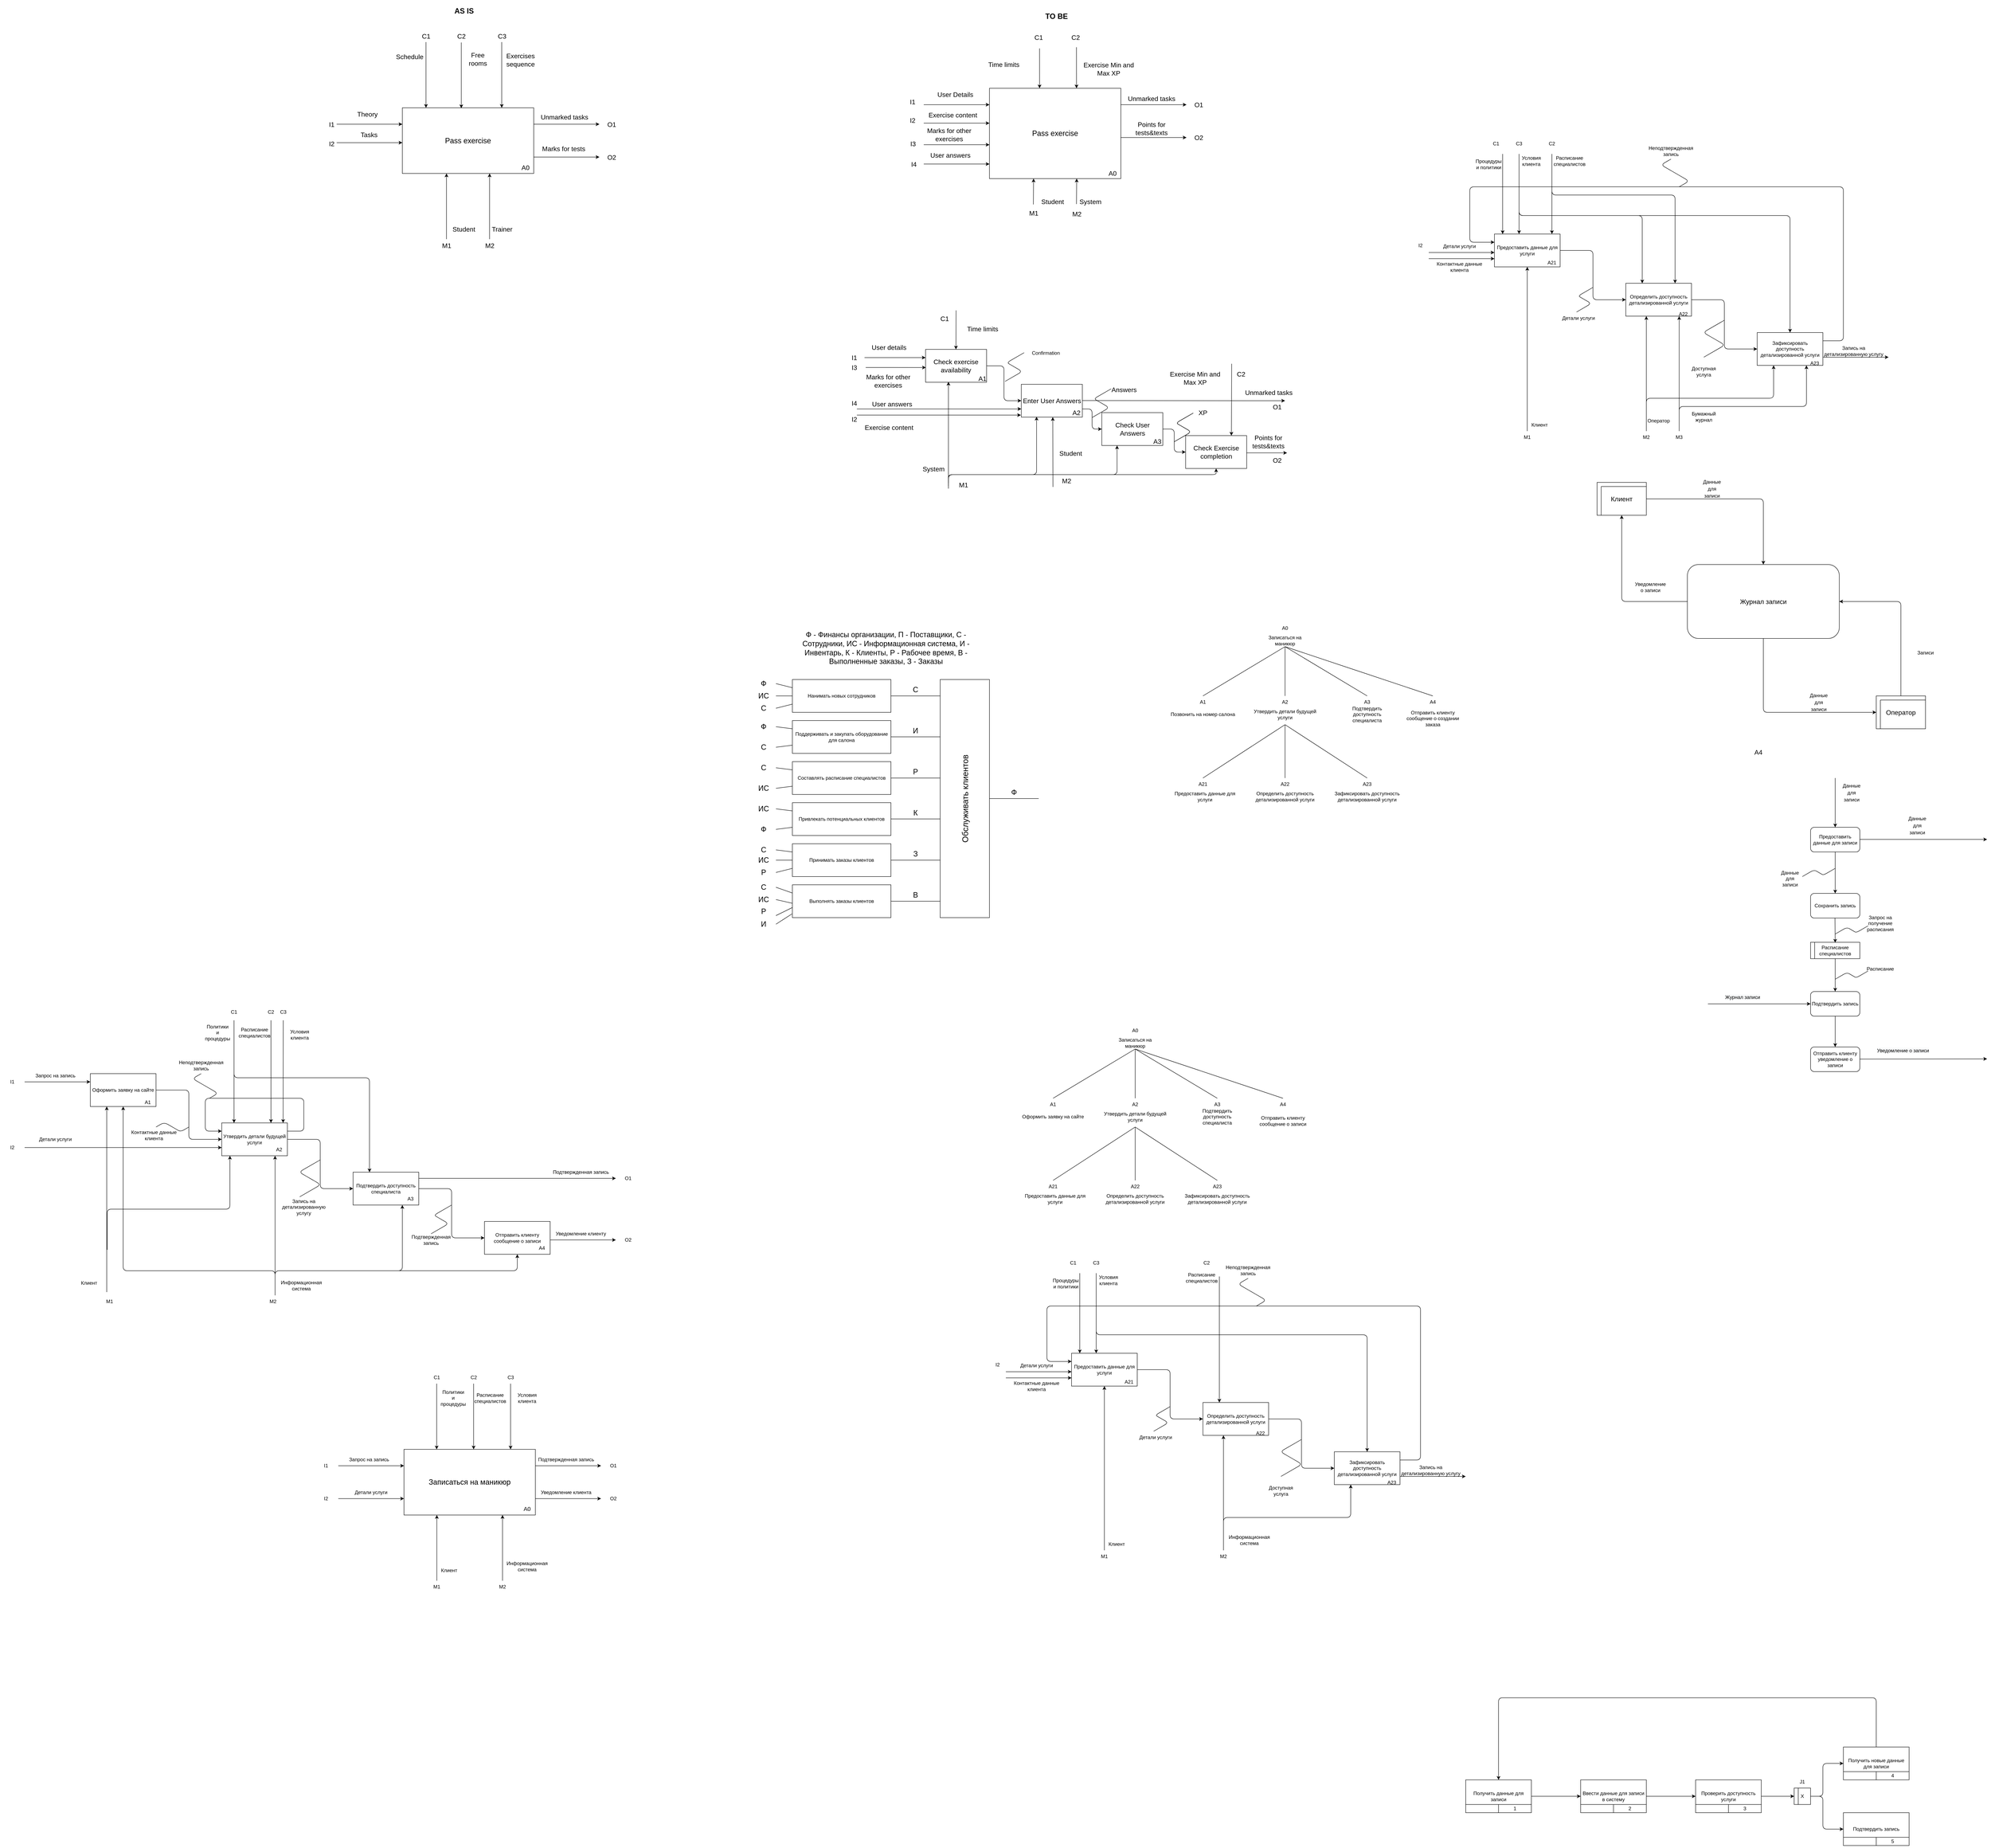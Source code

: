 <mxfile version="21.6.8" type="device">
  <diagram id="NBgVOPrzfBYLnIeMIGNJ" name="Page-1">
    <mxGraphModel dx="4590" dy="752" grid="0" gridSize="10" guides="1" tooltips="1" connect="1" arrows="1" fold="1" page="1" pageScale="1" pageWidth="3300" pageHeight="4681" math="0" shadow="0">
      <root>
        <mxCell id="0" />
        <mxCell id="1" parent="0" />
        <mxCell id="Z2SrO7cCEq7flZfI3P3z-1" value="&lt;span style=&quot;font-size: 18px;&quot;&gt;Pass exercise&lt;/span&gt;" style="rounded=0;whiteSpace=wrap;html=1;fontSize=18;" parent="1" vertex="1">
          <mxGeometry x="840" y="320" width="320" height="220" as="geometry" />
        </mxCell>
        <mxCell id="Z2SrO7cCEq7flZfI3P3z-2" value="" style="endArrow=classic;html=1;rounded=0;fontSize=16;entryX=0;entryY=0.5;entryDx=0;entryDy=0;" parent="1" edge="1">
          <mxGeometry width="50" height="50" relative="1" as="geometry">
            <mxPoint x="680" y="360" as="sourcePoint" />
            <mxPoint x="840" y="360" as="targetPoint" />
          </mxGeometry>
        </mxCell>
        <mxCell id="Z2SrO7cCEq7flZfI3P3z-3" value="" style="endArrow=classic;html=1;rounded=0;fontSize=16;entryX=0;entryY=0.5;entryDx=0;entryDy=0;" parent="1" edge="1">
          <mxGeometry width="50" height="50" relative="1" as="geometry">
            <mxPoint x="1160" y="360" as="sourcePoint" />
            <mxPoint x="1320" y="360" as="targetPoint" />
          </mxGeometry>
        </mxCell>
        <mxCell id="Z2SrO7cCEq7flZfI3P3z-5" value="" style="endArrow=classic;html=1;rounded=0;fontSize=16;" parent="1" edge="1">
          <mxGeometry width="50" height="50" relative="1" as="geometry">
            <mxPoint x="947" y="603" as="sourcePoint" />
            <mxPoint x="947.5" y="540" as="targetPoint" />
          </mxGeometry>
        </mxCell>
        <mxCell id="Z2SrO7cCEq7flZfI3P3z-6" value="Student" style="text;html=1;strokeColor=none;fillColor=none;align=center;verticalAlign=middle;whiteSpace=wrap;rounded=0;fontSize=16;" parent="1" vertex="1">
          <mxGeometry x="963.8" y="581" width="60" height="30" as="geometry" />
        </mxCell>
        <mxCell id="Z2SrO7cCEq7flZfI3P3z-11" value="A0" style="text;html=1;strokeColor=none;fillColor=none;align=center;verticalAlign=middle;whiteSpace=wrap;rounded=0;fontSize=16;" parent="1" vertex="1">
          <mxGeometry x="1110" y="512" width="60" height="30" as="geometry" />
        </mxCell>
        <mxCell id="Z2SrO7cCEq7flZfI3P3z-12" value="M1" style="text;html=1;strokeColor=none;fillColor=none;align=center;verticalAlign=middle;whiteSpace=wrap;rounded=0;fontSize=16;" parent="1" vertex="1">
          <mxGeometry x="917.5" y="609" width="60" height="30" as="geometry" />
        </mxCell>
        <mxCell id="Z2SrO7cCEq7flZfI3P3z-15" value="I1" style="text;html=1;strokeColor=none;fillColor=none;align=center;verticalAlign=middle;whiteSpace=wrap;rounded=0;fontSize=16;" parent="1" vertex="1">
          <mxGeometry x="623" y="337.5" width="60" height="30" as="geometry" />
        </mxCell>
        <mxCell id="Z2SrO7cCEq7flZfI3P3z-16" value="O1" style="text;html=1;strokeColor=none;fillColor=none;align=center;verticalAlign=middle;whiteSpace=wrap;rounded=0;fontSize=16;" parent="1" vertex="1">
          <mxGeometry x="1320" y="345" width="60" height="30" as="geometry" />
        </mxCell>
        <mxCell id="Z2SrO7cCEq7flZfI3P3z-19" value="" style="endArrow=classic;html=1;rounded=0;fontSize=16;" parent="1" edge="1">
          <mxGeometry width="50" height="50" relative="1" as="geometry">
            <mxPoint x="962" y="223" as="sourcePoint" />
            <mxPoint x="962.08" y="320" as="targetPoint" />
          </mxGeometry>
        </mxCell>
        <mxCell id="Z2SrO7cCEq7flZfI3P3z-20" value="C1" style="text;html=1;strokeColor=none;fillColor=none;align=center;verticalAlign=middle;whiteSpace=wrap;rounded=0;fontSize=16;" parent="1" vertex="1">
          <mxGeometry x="929.75" y="180.5" width="60" height="30" as="geometry" />
        </mxCell>
        <mxCell id="Z2SrO7cCEq7flZfI3P3z-21" value="Time limits" style="text;html=1;strokeColor=none;fillColor=none;align=center;verticalAlign=middle;whiteSpace=wrap;rounded=0;fontSize=16;" parent="1" vertex="1">
          <mxGeometry x="799.25" y="246.5" width="152" height="30" as="geometry" />
        </mxCell>
        <mxCell id="Z2SrO7cCEq7flZfI3P3z-22" value="User Details" style="text;html=1;strokeColor=none;fillColor=none;align=center;verticalAlign=middle;whiteSpace=wrap;rounded=0;fontSize=16;" parent="1" vertex="1">
          <mxGeometry x="682" y="320" width="150" height="30" as="geometry" />
        </mxCell>
        <mxCell id="Z2SrO7cCEq7flZfI3P3z-23" value="Unmarked tasks" style="text;html=1;strokeColor=none;fillColor=none;align=center;verticalAlign=middle;whiteSpace=wrap;rounded=0;fontSize=16;" parent="1" vertex="1">
          <mxGeometry x="1160" y="330" width="150" height="30" as="geometry" />
        </mxCell>
        <mxCell id="Z2SrO7cCEq7flZfI3P3z-54" style="edgeStyle=orthogonalEdgeStyle;rounded=1;orthogonalLoop=1;jettySize=auto;html=1;exitX=1;exitY=0.5;exitDx=0;exitDy=0;entryX=0;entryY=0.5;entryDx=0;entryDy=0;fontSize=12;" parent="1" source="Z2SrO7cCEq7flZfI3P3z-55" target="Z2SrO7cCEq7flZfI3P3z-57" edge="1">
          <mxGeometry relative="1" as="geometry" />
        </mxCell>
        <mxCell id="Z2SrO7cCEq7flZfI3P3z-55" value="Предоставить данные для услуги" style="rounded=0;whiteSpace=wrap;html=1;fontSize=12;" parent="1" vertex="1">
          <mxGeometry x="2070" y="675" width="160" height="80" as="geometry" />
        </mxCell>
        <mxCell id="Z2SrO7cCEq7flZfI3P3z-56" style="edgeStyle=orthogonalEdgeStyle;rounded=1;orthogonalLoop=1;jettySize=auto;html=1;entryX=0;entryY=0.5;entryDx=0;entryDy=0;fontSize=12;" parent="1" source="Z2SrO7cCEq7flZfI3P3z-57" target="Z2SrO7cCEq7flZfI3P3z-58" edge="1">
          <mxGeometry relative="1" as="geometry" />
        </mxCell>
        <mxCell id="Z2SrO7cCEq7flZfI3P3z-57" value="Определить доступность детализированной услуги" style="rounded=0;whiteSpace=wrap;html=1;fontSize=12;" parent="1" vertex="1">
          <mxGeometry x="2390" y="795" width="160" height="80" as="geometry" />
        </mxCell>
        <mxCell id="Z2SrO7cCEq7flZfI3P3z-58" value="Зафиксировать доступность детализированной услуги" style="rounded=0;whiteSpace=wrap;html=1;fontSize=12;" parent="1" vertex="1">
          <mxGeometry x="2710" y="915" width="160" height="80" as="geometry" />
        </mxCell>
        <mxCell id="Z2SrO7cCEq7flZfI3P3z-59" value="" style="endArrow=classic;html=1;rounded=0;fontSize=18;entryX=0;entryY=0.5;entryDx=0;entryDy=0;" parent="1" edge="1">
          <mxGeometry width="50" height="50" relative="1" as="geometry">
            <mxPoint x="1910" y="720" as="sourcePoint" />
            <mxPoint x="2070" y="720" as="targetPoint" />
          </mxGeometry>
        </mxCell>
        <mxCell id="Z2SrO7cCEq7flZfI3P3z-61" value="Детали услуги" style="text;html=1;strokeColor=none;fillColor=none;align=center;verticalAlign=middle;whiteSpace=wrap;rounded=0;fontSize=12;" parent="1" vertex="1">
          <mxGeometry x="1910" y="690" width="150" height="30" as="geometry" />
        </mxCell>
        <mxCell id="Z2SrO7cCEq7flZfI3P3z-62" value="" style="endArrow=classic;html=1;rounded=0;fontSize=18;entryX=0;entryY=0.5;entryDx=0;entryDy=0;" parent="1" edge="1">
          <mxGeometry width="50" height="50" relative="1" as="geometry">
            <mxPoint x="2870" y="975" as="sourcePoint" />
            <mxPoint x="3030" y="975" as="targetPoint" />
          </mxGeometry>
        </mxCell>
        <mxCell id="Z2SrO7cCEq7flZfI3P3z-64" value="Запись на детализированную услугу" style="text;html=1;strokeColor=none;fillColor=none;align=center;verticalAlign=middle;whiteSpace=wrap;rounded=0;fontSize=12;" parent="1" vertex="1">
          <mxGeometry x="2870" y="945" width="150" height="30" as="geometry" />
        </mxCell>
        <mxCell id="Z2SrO7cCEq7flZfI3P3z-65" value="A21" style="text;html=1;strokeColor=none;fillColor=none;align=center;verticalAlign=middle;whiteSpace=wrap;rounded=0;fontSize=12;" parent="1" vertex="1">
          <mxGeometry x="2180" y="730" width="60" height="30" as="geometry" />
        </mxCell>
        <mxCell id="Z2SrO7cCEq7flZfI3P3z-66" value="A22" style="text;html=1;strokeColor=none;fillColor=none;align=center;verticalAlign=middle;whiteSpace=wrap;rounded=0;fontSize=12;" parent="1" vertex="1">
          <mxGeometry x="2500" y="855" width="60" height="30" as="geometry" />
        </mxCell>
        <mxCell id="Z2SrO7cCEq7flZfI3P3z-67" value="A23" style="text;html=1;strokeColor=none;fillColor=none;align=center;verticalAlign=middle;whiteSpace=wrap;rounded=0;fontSize=12;" parent="1" vertex="1">
          <mxGeometry x="2820" y="975" width="60" height="30" as="geometry" />
        </mxCell>
        <mxCell id="Z2SrO7cCEq7flZfI3P3z-68" value="" style="endArrow=classic;html=1;rounded=0;fontSize=18;" parent="1" edge="1">
          <mxGeometry width="50" height="50" relative="1" as="geometry">
            <mxPoint x="2150" y="1155" as="sourcePoint" />
            <mxPoint x="2150" y="755" as="targetPoint" />
          </mxGeometry>
        </mxCell>
        <mxCell id="Z2SrO7cCEq7flZfI3P3z-69" value="Клиент" style="text;html=1;strokeColor=none;fillColor=none;align=center;verticalAlign=middle;whiteSpace=wrap;rounded=0;fontSize=12;" parent="1" vertex="1">
          <mxGeometry x="2150" y="1125" width="60" height="30" as="geometry" />
        </mxCell>
        <mxCell id="Z2SrO7cCEq7flZfI3P3z-70" value="M1" style="text;html=1;strokeColor=none;fillColor=none;align=center;verticalAlign=middle;whiteSpace=wrap;rounded=0;fontSize=12;" parent="1" vertex="1">
          <mxGeometry x="2120" y="1155" width="60" height="30" as="geometry" />
        </mxCell>
        <mxCell id="Z2SrO7cCEq7flZfI3P3z-71" value="" style="endArrow=classic;html=1;rounded=0;fontSize=18;" parent="1" edge="1">
          <mxGeometry width="50" height="50" relative="1" as="geometry">
            <mxPoint x="2440" y="1155" as="sourcePoint" />
            <mxPoint x="2440" y="875" as="targetPoint" />
          </mxGeometry>
        </mxCell>
        <mxCell id="Z2SrO7cCEq7flZfI3P3z-72" value="" style="endArrow=classic;html=1;rounded=0;fontSize=18;" parent="1" edge="1">
          <mxGeometry width="50" height="50" relative="1" as="geometry">
            <mxPoint x="2520" y="1155" as="sourcePoint" />
            <mxPoint x="2520" y="875" as="targetPoint" />
          </mxGeometry>
        </mxCell>
        <mxCell id="Z2SrO7cCEq7flZfI3P3z-73" value="Оператор" style="text;html=1;strokeColor=none;fillColor=none;align=center;verticalAlign=middle;whiteSpace=wrap;rounded=0;fontSize=12;" parent="1" vertex="1">
          <mxGeometry x="2440" y="1115" width="60" height="30" as="geometry" />
        </mxCell>
        <mxCell id="Z2SrO7cCEq7flZfI3P3z-74" value="Бумажный журнал" style="text;html=1;strokeColor=none;fillColor=none;align=center;verticalAlign=middle;whiteSpace=wrap;rounded=0;fontSize=12;" parent="1" vertex="1">
          <mxGeometry x="2550" y="1105" width="60" height="30" as="geometry" />
        </mxCell>
        <mxCell id="Z2SrO7cCEq7flZfI3P3z-75" value="M2" style="text;html=1;strokeColor=none;fillColor=none;align=center;verticalAlign=middle;whiteSpace=wrap;rounded=0;fontSize=12;" parent="1" vertex="1">
          <mxGeometry x="2410" y="1155" width="60" height="30" as="geometry" />
        </mxCell>
        <mxCell id="Z2SrO7cCEq7flZfI3P3z-76" value="M3" style="text;html=1;strokeColor=none;fillColor=none;align=center;verticalAlign=middle;whiteSpace=wrap;rounded=0;fontSize=12;" parent="1" vertex="1">
          <mxGeometry x="2490" y="1155" width="60" height="30" as="geometry" />
        </mxCell>
        <mxCell id="Z2SrO7cCEq7flZfI3P3z-78" value="" style="endArrow=classic;html=1;rounded=1;fontSize=12;entryX=0.25;entryY=1;entryDx=0;entryDy=0;" parent="1" target="Z2SrO7cCEq7flZfI3P3z-58" edge="1">
          <mxGeometry width="50" height="50" relative="1" as="geometry">
            <mxPoint x="2440" y="1105" as="sourcePoint" />
            <mxPoint x="2800" y="1055" as="targetPoint" />
            <Array as="points">
              <mxPoint x="2440" y="1075" />
              <mxPoint x="2750" y="1075" />
            </Array>
          </mxGeometry>
        </mxCell>
        <mxCell id="Z2SrO7cCEq7flZfI3P3z-79" value="" style="endArrow=classic;html=1;rounded=1;fontSize=12;" parent="1" edge="1">
          <mxGeometry width="50" height="50" relative="1" as="geometry">
            <mxPoint x="2520" y="1125" as="sourcePoint" />
            <mxPoint x="2830" y="995" as="targetPoint" />
            <Array as="points">
              <mxPoint x="2520" y="1095" />
              <mxPoint x="2830" y="1095" />
            </Array>
          </mxGeometry>
        </mxCell>
        <mxCell id="Z2SrO7cCEq7flZfI3P3z-80" value="" style="edgeStyle=isometricEdgeStyle;endArrow=none;html=1;rounded=1;fontSize=12;" parent="1" edge="1">
          <mxGeometry width="50" height="100" relative="1" as="geometry">
            <mxPoint x="2270" y="865" as="sourcePoint" />
            <mxPoint x="2310" y="805" as="targetPoint" />
          </mxGeometry>
        </mxCell>
        <mxCell id="Z2SrO7cCEq7flZfI3P3z-81" value="Детали услуги" style="text;html=1;strokeColor=none;fillColor=none;align=center;verticalAlign=middle;whiteSpace=wrap;rounded=0;fontSize=12;" parent="1" vertex="1">
          <mxGeometry x="2200" y="865" width="150" height="30" as="geometry" />
        </mxCell>
        <mxCell id="Z2SrO7cCEq7flZfI3P3z-82" value="" style="edgeStyle=isometricEdgeStyle;endArrow=none;html=1;rounded=1;fontSize=12;" parent="1" edge="1">
          <mxGeometry width="50" height="100" relative="1" as="geometry">
            <mxPoint x="2580" y="975" as="sourcePoint" />
            <mxPoint x="2630" y="885" as="targetPoint" />
          </mxGeometry>
        </mxCell>
        <mxCell id="Z2SrO7cCEq7flZfI3P3z-83" value="Доступная услуга" style="text;html=1;strokeColor=none;fillColor=none;align=center;verticalAlign=middle;whiteSpace=wrap;rounded=0;fontSize=12;" parent="1" vertex="1">
          <mxGeometry x="2550" y="995" width="60" height="30" as="geometry" />
        </mxCell>
        <mxCell id="Z2SrO7cCEq7flZfI3P3z-84" value="" style="endArrow=classic;html=1;rounded=0;fontSize=16;" parent="1" edge="1">
          <mxGeometry width="50" height="50" relative="1" as="geometry">
            <mxPoint x="1052" y="220" as="sourcePoint" />
            <mxPoint x="1052.08" y="320" as="targetPoint" />
          </mxGeometry>
        </mxCell>
        <mxCell id="Z2SrO7cCEq7flZfI3P3z-85" value="C2" style="text;html=1;strokeColor=none;fillColor=none;align=center;verticalAlign=middle;whiteSpace=wrap;rounded=0;fontSize=16;" parent="1" vertex="1">
          <mxGeometry x="1019.75" y="180.5" width="60" height="30" as="geometry" />
        </mxCell>
        <mxCell id="Z2SrO7cCEq7flZfI3P3z-86" value="Exercise Min and Max XP" style="text;html=1;strokeColor=none;fillColor=none;align=center;verticalAlign=middle;whiteSpace=wrap;rounded=0;fontSize=16;" parent="1" vertex="1">
          <mxGeometry x="1066.5" y="258" width="127" height="30" as="geometry" />
        </mxCell>
        <mxCell id="Z2SrO7cCEq7flZfI3P3z-104" value="" style="endArrow=classic;html=1;rounded=0;fontSize=12;" parent="1" edge="1">
          <mxGeometry width="50" height="50" relative="1" as="geometry">
            <mxPoint x="2090" y="480" as="sourcePoint" />
            <mxPoint x="2090" y="675" as="targetPoint" />
          </mxGeometry>
        </mxCell>
        <mxCell id="Z2SrO7cCEq7flZfI3P3z-105" value="Процедуры и политики" style="text;html=1;strokeColor=none;fillColor=none;align=center;verticalAlign=middle;whiteSpace=wrap;rounded=0;fontSize=12;" parent="1" vertex="1">
          <mxGeometry x="2026" y="490" width="60" height="30" as="geometry" />
        </mxCell>
        <mxCell id="Z2SrO7cCEq7flZfI3P3z-106" value="C3" style="text;html=1;strokeColor=none;fillColor=none;align=center;verticalAlign=middle;whiteSpace=wrap;rounded=0;fontSize=12;" parent="1" vertex="1">
          <mxGeometry x="2100" y="440" width="60" height="30" as="geometry" />
        </mxCell>
        <mxCell id="Z2SrO7cCEq7flZfI3P3z-107" value="" style="endArrow=classic;html=1;rounded=0;fontSize=12;" parent="1" edge="1">
          <mxGeometry width="50" height="50" relative="1" as="geometry">
            <mxPoint x="2130" y="480" as="sourcePoint" />
            <mxPoint x="2130" y="675" as="targetPoint" />
          </mxGeometry>
        </mxCell>
        <mxCell id="Z2SrO7cCEq7flZfI3P3z-108" value="C1" style="text;html=1;strokeColor=none;fillColor=none;align=center;verticalAlign=middle;whiteSpace=wrap;rounded=0;fontSize=12;" parent="1" vertex="1">
          <mxGeometry x="2044" y="440" width="60" height="30" as="geometry" />
        </mxCell>
        <mxCell id="Z2SrO7cCEq7flZfI3P3z-109" value="Расписание специалистов" style="text;html=1;strokeColor=none;fillColor=none;align=center;verticalAlign=middle;whiteSpace=wrap;rounded=0;fontSize=12;" parent="1" vertex="1">
          <mxGeometry x="2223" y="482" width="60" height="30" as="geometry" />
        </mxCell>
        <mxCell id="Z2SrO7cCEq7flZfI3P3z-110" value="" style="endArrow=classic;html=1;rounded=0;fontSize=12;" parent="1" edge="1">
          <mxGeometry width="50" height="50" relative="1" as="geometry">
            <mxPoint x="2210" y="480" as="sourcePoint" />
            <mxPoint x="2210" y="675" as="targetPoint" />
          </mxGeometry>
        </mxCell>
        <mxCell id="Z2SrO7cCEq7flZfI3P3z-111" value="C2" style="text;html=1;strokeColor=none;fillColor=none;align=center;verticalAlign=middle;whiteSpace=wrap;rounded=0;fontSize=12;" parent="1" vertex="1">
          <mxGeometry x="2180" y="440" width="60" height="30" as="geometry" />
        </mxCell>
        <mxCell id="Z2SrO7cCEq7flZfI3P3z-112" value="Условия клиента" style="text;html=1;strokeColor=none;fillColor=none;align=center;verticalAlign=middle;whiteSpace=wrap;rounded=0;fontSize=12;" parent="1" vertex="1">
          <mxGeometry x="2130" y="482" width="60" height="30" as="geometry" />
        </mxCell>
        <mxCell id="Z2SrO7cCEq7flZfI3P3z-114" value="" style="endArrow=classic;html=1;rounded=1;fontSize=12;entryX=0.25;entryY=0;entryDx=0;entryDy=0;" parent="1" target="Z2SrO7cCEq7flZfI3P3z-57" edge="1">
          <mxGeometry width="50" height="50" relative="1" as="geometry">
            <mxPoint x="2130" y="550" as="sourcePoint" />
            <mxPoint x="2420" y="780" as="targetPoint" />
            <Array as="points">
              <mxPoint x="2130" y="630" />
              <mxPoint x="2430" y="630" />
            </Array>
          </mxGeometry>
        </mxCell>
        <mxCell id="Z2SrO7cCEq7flZfI3P3z-115" value="" style="endArrow=classic;html=1;rounded=1;fontSize=12;entryX=0.75;entryY=0;entryDx=0;entryDy=0;" parent="1" target="Z2SrO7cCEq7flZfI3P3z-57" edge="1">
          <mxGeometry width="50" height="50" relative="1" as="geometry">
            <mxPoint x="2210" y="540" as="sourcePoint" />
            <mxPoint x="2600" y="610" as="targetPoint" />
            <Array as="points">
              <mxPoint x="2210" y="580" />
              <mxPoint x="2510" y="580" />
            </Array>
          </mxGeometry>
        </mxCell>
        <mxCell id="Z2SrO7cCEq7flZfI3P3z-116" value="" style="endArrow=classic;html=1;rounded=1;fontSize=12;entryX=0.5;entryY=0;entryDx=0;entryDy=0;" parent="1" target="Z2SrO7cCEq7flZfI3P3z-58" edge="1">
          <mxGeometry width="50" height="50" relative="1" as="geometry">
            <mxPoint x="2130" y="540" as="sourcePoint" />
            <mxPoint x="2690" y="640" as="targetPoint" />
            <Array as="points">
              <mxPoint x="2130" y="630" />
              <mxPoint x="2790" y="630" />
            </Array>
          </mxGeometry>
        </mxCell>
        <mxCell id="Z2SrO7cCEq7flZfI3P3z-117" value="Записаться на маникюр" style="text;html=1;strokeColor=none;fillColor=none;align=center;verticalAlign=middle;whiteSpace=wrap;rounded=0;fontSize=12;" parent="1" vertex="1">
          <mxGeometry x="1500" y="1650" width="120" height="30" as="geometry" />
        </mxCell>
        <mxCell id="Z2SrO7cCEq7flZfI3P3z-118" value="A0" style="text;html=1;strokeColor=none;fillColor=none;align=center;verticalAlign=middle;whiteSpace=wrap;rounded=0;fontSize=12;" parent="1" vertex="1">
          <mxGeometry x="1530" y="1620" width="60" height="30" as="geometry" />
        </mxCell>
        <mxCell id="Z2SrO7cCEq7flZfI3P3z-119" value="" style="endArrow=none;html=1;rounded=1;fontSize=12;" parent="1" edge="1">
          <mxGeometry width="50" height="50" relative="1" as="geometry">
            <mxPoint x="1360" y="1800" as="sourcePoint" />
            <mxPoint x="1560" y="1680" as="targetPoint" />
          </mxGeometry>
        </mxCell>
        <mxCell id="Z2SrO7cCEq7flZfI3P3z-120" value="" style="endArrow=none;html=1;rounded=1;fontSize=12;" parent="1" edge="1">
          <mxGeometry width="50" height="50" relative="1" as="geometry">
            <mxPoint x="1560" y="1800" as="sourcePoint" />
            <mxPoint x="1560" y="1680" as="targetPoint" />
          </mxGeometry>
        </mxCell>
        <mxCell id="Z2SrO7cCEq7flZfI3P3z-122" value="" style="endArrow=none;html=1;rounded=1;fontSize=12;" parent="1" edge="1">
          <mxGeometry width="50" height="50" relative="1" as="geometry">
            <mxPoint x="1760" y="1800" as="sourcePoint" />
            <mxPoint x="1560" y="1680" as="targetPoint" />
          </mxGeometry>
        </mxCell>
        <mxCell id="Z2SrO7cCEq7flZfI3P3z-123" value="A1" style="text;html=1;strokeColor=none;fillColor=none;align=center;verticalAlign=middle;whiteSpace=wrap;rounded=0;fontSize=12;" parent="1" vertex="1">
          <mxGeometry x="1330" y="1800" width="60" height="30" as="geometry" />
        </mxCell>
        <mxCell id="Z2SrO7cCEq7flZfI3P3z-124" value="A2" style="text;html=1;strokeColor=none;fillColor=none;align=center;verticalAlign=middle;whiteSpace=wrap;rounded=0;fontSize=12;" parent="1" vertex="1">
          <mxGeometry x="1530" y="1800" width="60" height="30" as="geometry" />
        </mxCell>
        <mxCell id="Z2SrO7cCEq7flZfI3P3z-125" value="A3" style="text;html=1;strokeColor=none;fillColor=none;align=center;verticalAlign=middle;whiteSpace=wrap;rounded=0;fontSize=12;" parent="1" vertex="1">
          <mxGeometry x="1730" y="1800" width="60" height="30" as="geometry" />
        </mxCell>
        <mxCell id="Z2SrO7cCEq7flZfI3P3z-126" value="Позвонить на номер салона" style="text;html=1;strokeColor=none;fillColor=none;align=center;verticalAlign=middle;whiteSpace=wrap;rounded=0;fontSize=12;" parent="1" vertex="1">
          <mxGeometry x="1260" y="1830" width="200" height="30" as="geometry" />
        </mxCell>
        <mxCell id="Z2SrO7cCEq7flZfI3P3z-127" value="Утвердить детали будущей услуги" style="text;html=1;strokeColor=none;fillColor=none;align=center;verticalAlign=middle;whiteSpace=wrap;rounded=0;fontSize=12;" parent="1" vertex="1">
          <mxGeometry x="1470" y="1830" width="180" height="30" as="geometry" />
        </mxCell>
        <mxCell id="Z2SrO7cCEq7flZfI3P3z-128" value="Подтвердить доступность специалиста" style="text;html=1;strokeColor=none;fillColor=none;align=center;verticalAlign=middle;whiteSpace=wrap;rounded=0;fontSize=12;" parent="1" vertex="1">
          <mxGeometry x="1695" y="1830" width="130" height="30" as="geometry" />
        </mxCell>
        <mxCell id="Z2SrO7cCEq7flZfI3P3z-129" value="" style="endArrow=none;html=1;rounded=1;fontSize=12;" parent="1" edge="1">
          <mxGeometry width="50" height="50" relative="1" as="geometry">
            <mxPoint x="1360" y="2000" as="sourcePoint" />
            <mxPoint x="1560" y="1870" as="targetPoint" />
          </mxGeometry>
        </mxCell>
        <mxCell id="Z2SrO7cCEq7flZfI3P3z-130" value="" style="endArrow=none;html=1;rounded=1;fontSize=12;" parent="1" edge="1">
          <mxGeometry width="50" height="50" relative="1" as="geometry">
            <mxPoint x="1560" y="2000" as="sourcePoint" />
            <mxPoint x="1560" y="1870" as="targetPoint" />
          </mxGeometry>
        </mxCell>
        <mxCell id="Z2SrO7cCEq7flZfI3P3z-131" value="" style="endArrow=none;html=1;rounded=1;fontSize=12;" parent="1" edge="1">
          <mxGeometry width="50" height="50" relative="1" as="geometry">
            <mxPoint x="1760" y="2000" as="sourcePoint" />
            <mxPoint x="1560" y="1870" as="targetPoint" />
          </mxGeometry>
        </mxCell>
        <mxCell id="Z2SrO7cCEq7flZfI3P3z-132" value="A21" style="text;html=1;strokeColor=none;fillColor=none;align=center;verticalAlign=middle;whiteSpace=wrap;rounded=0;fontSize=12;" parent="1" vertex="1">
          <mxGeometry x="1330" y="2000" width="60" height="30" as="geometry" />
        </mxCell>
        <mxCell id="Z2SrO7cCEq7flZfI3P3z-133" value="A22" style="text;html=1;strokeColor=none;fillColor=none;align=center;verticalAlign=middle;whiteSpace=wrap;rounded=0;fontSize=12;" parent="1" vertex="1">
          <mxGeometry x="1530" y="2000" width="60" height="30" as="geometry" />
        </mxCell>
        <mxCell id="Z2SrO7cCEq7flZfI3P3z-134" value="A23" style="text;html=1;strokeColor=none;fillColor=none;align=center;verticalAlign=middle;whiteSpace=wrap;rounded=0;fontSize=12;" parent="1" vertex="1">
          <mxGeometry x="1730" y="2000" width="60" height="30" as="geometry" />
        </mxCell>
        <mxCell id="Z2SrO7cCEq7flZfI3P3z-135" value="Предоставить данные для услуги" style="text;html=1;strokeColor=none;fillColor=none;align=center;verticalAlign=middle;whiteSpace=wrap;rounded=0;fontSize=12;" parent="1" vertex="1">
          <mxGeometry x="1290" y="2030" width="150" height="30" as="geometry" />
        </mxCell>
        <mxCell id="Z2SrO7cCEq7flZfI3P3z-136" value="Определить доступность детализированной услуги" style="text;html=1;strokeColor=none;fillColor=none;align=center;verticalAlign=middle;whiteSpace=wrap;rounded=0;fontSize=12;" parent="1" vertex="1">
          <mxGeometry x="1475" y="2030" width="170" height="30" as="geometry" />
        </mxCell>
        <mxCell id="Z2SrO7cCEq7flZfI3P3z-137" value="Зафиксировать доступность детализированной услуги" style="text;html=1;strokeColor=none;fillColor=none;align=center;verticalAlign=middle;whiteSpace=wrap;rounded=0;fontSize=12;" parent="1" vertex="1">
          <mxGeometry x="1670" y="2030" width="180" height="30" as="geometry" />
        </mxCell>
        <mxCell id="8QvIHUL-31kVWhBrvGF5-1" value="" style="endArrow=classic;html=1;rounded=0;entryX=0;entryY=0.75;entryDx=0;entryDy=0;fontSize=16;" parent="1" edge="1">
          <mxGeometry width="50" height="50" relative="1" as="geometry">
            <mxPoint x="680" y="457.5" as="sourcePoint" />
            <mxPoint x="840" y="457.5" as="targetPoint" />
          </mxGeometry>
        </mxCell>
        <mxCell id="8QvIHUL-31kVWhBrvGF5-2" value="" style="endArrow=classic;html=1;rounded=0;entryX=0;entryY=0.75;entryDx=0;entryDy=0;fontSize=16;" parent="1" edge="1">
          <mxGeometry width="50" height="50" relative="1" as="geometry">
            <mxPoint x="1160" y="440" as="sourcePoint" />
            <mxPoint x="1320" y="440" as="targetPoint" />
          </mxGeometry>
        </mxCell>
        <mxCell id="8QvIHUL-31kVWhBrvGF5-3" value="I3" style="text;html=1;strokeColor=none;fillColor=none;align=center;verticalAlign=middle;whiteSpace=wrap;rounded=0;fontSize=16;" parent="1" vertex="1">
          <mxGeometry x="624" y="440" width="60" height="30" as="geometry" />
        </mxCell>
        <mxCell id="8QvIHUL-31kVWhBrvGF5-4" value="O2" style="text;html=1;strokeColor=none;fillColor=none;align=center;verticalAlign=middle;whiteSpace=wrap;rounded=0;fontSize=16;" parent="1" vertex="1">
          <mxGeometry x="1320" y="425" width="60" height="30" as="geometry" />
        </mxCell>
        <mxCell id="8QvIHUL-31kVWhBrvGF5-6" value="Points for tests&amp;amp;texts" style="text;html=1;strokeColor=none;fillColor=none;align=center;verticalAlign=middle;whiteSpace=wrap;rounded=0;fontSize=16;" parent="1" vertex="1">
          <mxGeometry x="1160" y="403" width="150" height="30" as="geometry" />
        </mxCell>
        <mxCell id="8QvIHUL-31kVWhBrvGF5-18" value="" style="endArrow=none;html=1;rounded=1;" parent="1" edge="1">
          <mxGeometry width="50" height="50" relative="1" as="geometry">
            <mxPoint x="1560" y="1680" as="sourcePoint" />
            <mxPoint x="1920" y="1800" as="targetPoint" />
          </mxGeometry>
        </mxCell>
        <mxCell id="8QvIHUL-31kVWhBrvGF5-19" value="A4" style="text;html=1;strokeColor=none;fillColor=none;align=center;verticalAlign=middle;whiteSpace=wrap;rounded=0;fontSize=12;" parent="1" vertex="1">
          <mxGeometry x="1890" y="1800" width="60" height="30" as="geometry" />
        </mxCell>
        <mxCell id="8QvIHUL-31kVWhBrvGF5-20" value="Отправить клиенту сообщение о создании заказа" style="text;html=1;strokeColor=none;fillColor=none;align=center;verticalAlign=middle;whiteSpace=wrap;rounded=0;fontSize=12;" parent="1" vertex="1">
          <mxGeometry x="1855" y="1840" width="130" height="30" as="geometry" />
        </mxCell>
        <mxCell id="8QvIHUL-31kVWhBrvGF5-21" value="" style="endArrow=classic;html=1;rounded=1;exitX=1;exitY=0.25;exitDx=0;exitDy=0;entryX=0;entryY=0.25;entryDx=0;entryDy=0;" parent="1" source="Z2SrO7cCEq7flZfI3P3z-58" target="Z2SrO7cCEq7flZfI3P3z-55" edge="1">
          <mxGeometry width="50" height="50" relative="1" as="geometry">
            <mxPoint x="2870" y="840" as="sourcePoint" />
            <mxPoint x="2920" y="790" as="targetPoint" />
            <Array as="points">
              <mxPoint x="2920" y="935" />
              <mxPoint x="2920" y="560" />
              <mxPoint x="2010" y="560" />
              <mxPoint x="2010" y="695" />
            </Array>
          </mxGeometry>
        </mxCell>
        <mxCell id="8QvIHUL-31kVWhBrvGF5-22" value="" style="edgeStyle=isometricEdgeStyle;endArrow=none;html=1;rounded=1;" parent="1" edge="1">
          <mxGeometry width="50" height="100" relative="1" as="geometry">
            <mxPoint x="2520" y="560" as="sourcePoint" />
            <mxPoint x="2500" y="492.5" as="targetPoint" />
          </mxGeometry>
        </mxCell>
        <mxCell id="8QvIHUL-31kVWhBrvGF5-23" value="Неподтвержденная запись" style="text;html=1;strokeColor=none;fillColor=none;align=center;verticalAlign=middle;whiteSpace=wrap;rounded=0;fontSize=12;" parent="1" vertex="1">
          <mxGeometry x="2470" y="457.5" width="60" height="30" as="geometry" />
        </mxCell>
        <mxCell id="8QvIHUL-31kVWhBrvGF5-24" value="Marks for other exercises" style="text;html=1;strokeColor=none;fillColor=none;align=center;verticalAlign=middle;whiteSpace=wrap;rounded=0;fontSize=16;" parent="1" vertex="1">
          <mxGeometry x="652" y="418" width="180" height="30" as="geometry" />
        </mxCell>
        <mxCell id="8QvIHUL-31kVWhBrvGF5-26" value="I4" style="text;html=1;strokeColor=none;fillColor=none;align=center;verticalAlign=middle;whiteSpace=wrap;rounded=0;fontSize=16;" parent="1" vertex="1">
          <mxGeometry x="480.873" y="1072" width="60" height="30" as="geometry" />
        </mxCell>
        <mxCell id="4bGJDwXpQO-eR4c8ekTC-1" value="Получить данные для записи" style="rounded=0;whiteSpace=wrap;html=1;" parent="1" vertex="1">
          <mxGeometry x="2000" y="4440" width="160" height="80" as="geometry" />
        </mxCell>
        <mxCell id="4bGJDwXpQO-eR4c8ekTC-2" value="" style="endArrow=none;html=1;rounded=0;exitX=0.5;exitY=1;exitDx=0;exitDy=0;" parent="1" source="4bGJDwXpQO-eR4c8ekTC-1" edge="1">
          <mxGeometry width="50" height="50" relative="1" as="geometry">
            <mxPoint x="2110" y="4630" as="sourcePoint" />
            <mxPoint x="2080" y="4500" as="targetPoint" />
          </mxGeometry>
        </mxCell>
        <mxCell id="4bGJDwXpQO-eR4c8ekTC-3" value="" style="endArrow=none;html=1;rounded=0;entryX=1;entryY=0.75;entryDx=0;entryDy=0;exitX=0;exitY=0.75;exitDx=0;exitDy=0;" parent="1" source="4bGJDwXpQO-eR4c8ekTC-1" target="4bGJDwXpQO-eR4c8ekTC-1" edge="1">
          <mxGeometry width="50" height="50" relative="1" as="geometry">
            <mxPoint x="1900" y="4550" as="sourcePoint" />
            <mxPoint x="1950" y="4500" as="targetPoint" />
          </mxGeometry>
        </mxCell>
        <mxCell id="4bGJDwXpQO-eR4c8ekTC-13" value="" style="endArrow=classic;html=1;rounded=1;entryX=0;entryY=0.75;entryDx=0;entryDy=0;" parent="1" target="Z2SrO7cCEq7flZfI3P3z-55" edge="1">
          <mxGeometry width="50" height="50" relative="1" as="geometry">
            <mxPoint x="1910" y="735" as="sourcePoint" />
            <mxPoint x="2030" y="760" as="targetPoint" />
          </mxGeometry>
        </mxCell>
        <mxCell id="4bGJDwXpQO-eR4c8ekTC-14" value="Контактные данные клиента" style="text;html=1;strokeColor=none;fillColor=none;align=center;verticalAlign=middle;whiteSpace=wrap;rounded=0;fontSize=12;" parent="1" vertex="1">
          <mxGeometry x="1910" y="740" width="150" height="30" as="geometry" />
        </mxCell>
        <mxCell id="4bGJDwXpQO-eR4c8ekTC-15" value="1" style="text;html=1;strokeColor=none;fillColor=none;align=center;verticalAlign=middle;whiteSpace=wrap;rounded=0;" parent="1" vertex="1">
          <mxGeometry x="2090" y="4495" width="60" height="30" as="geometry" />
        </mxCell>
        <mxCell id="4bGJDwXpQO-eR4c8ekTC-16" value="Ввести данные для записи в систему" style="rounded=0;whiteSpace=wrap;html=1;" parent="1" vertex="1">
          <mxGeometry x="2280" y="4440" width="160" height="80" as="geometry" />
        </mxCell>
        <mxCell id="4bGJDwXpQO-eR4c8ekTC-17" value="" style="endArrow=none;html=1;rounded=0;exitX=0.5;exitY=1;exitDx=0;exitDy=0;" parent="1" source="4bGJDwXpQO-eR4c8ekTC-16" edge="1">
          <mxGeometry width="50" height="50" relative="1" as="geometry">
            <mxPoint x="2390" y="4630" as="sourcePoint" />
            <mxPoint x="2360" y="4500" as="targetPoint" />
          </mxGeometry>
        </mxCell>
        <mxCell id="4bGJDwXpQO-eR4c8ekTC-18" value="" style="endArrow=none;html=1;rounded=0;entryX=1;entryY=0.75;entryDx=0;entryDy=0;exitX=0;exitY=0.75;exitDx=0;exitDy=0;" parent="1" source="4bGJDwXpQO-eR4c8ekTC-16" target="4bGJDwXpQO-eR4c8ekTC-16" edge="1">
          <mxGeometry width="50" height="50" relative="1" as="geometry">
            <mxPoint x="2180" y="4550" as="sourcePoint" />
            <mxPoint x="2230" y="4500" as="targetPoint" />
          </mxGeometry>
        </mxCell>
        <mxCell id="4bGJDwXpQO-eR4c8ekTC-19" value="2" style="text;html=1;strokeColor=none;fillColor=none;align=center;verticalAlign=middle;whiteSpace=wrap;rounded=0;" parent="1" vertex="1">
          <mxGeometry x="2370" y="4495" width="60" height="30" as="geometry" />
        </mxCell>
        <mxCell id="4bGJDwXpQO-eR4c8ekTC-20" value="Проверить доступность услуги" style="rounded=0;whiteSpace=wrap;html=1;" parent="1" vertex="1">
          <mxGeometry x="2560" y="4440" width="160" height="80" as="geometry" />
        </mxCell>
        <mxCell id="4bGJDwXpQO-eR4c8ekTC-21" value="" style="endArrow=none;html=1;rounded=0;exitX=0.5;exitY=1;exitDx=0;exitDy=0;" parent="1" source="4bGJDwXpQO-eR4c8ekTC-20" edge="1">
          <mxGeometry width="50" height="50" relative="1" as="geometry">
            <mxPoint x="2670" y="4630" as="sourcePoint" />
            <mxPoint x="2640" y="4500" as="targetPoint" />
          </mxGeometry>
        </mxCell>
        <mxCell id="4bGJDwXpQO-eR4c8ekTC-22" value="" style="endArrow=none;html=1;rounded=0;entryX=1;entryY=0.75;entryDx=0;entryDy=0;exitX=0;exitY=0.75;exitDx=0;exitDy=0;" parent="1" source="4bGJDwXpQO-eR4c8ekTC-20" target="4bGJDwXpQO-eR4c8ekTC-20" edge="1">
          <mxGeometry width="50" height="50" relative="1" as="geometry">
            <mxPoint x="2460" y="4550" as="sourcePoint" />
            <mxPoint x="2510" y="4500" as="targetPoint" />
          </mxGeometry>
        </mxCell>
        <mxCell id="4bGJDwXpQO-eR4c8ekTC-23" value="3" style="text;html=1;strokeColor=none;fillColor=none;align=center;verticalAlign=middle;whiteSpace=wrap;rounded=0;" parent="1" vertex="1">
          <mxGeometry x="2650" y="4495" width="60" height="30" as="geometry" />
        </mxCell>
        <mxCell id="4bGJDwXpQO-eR4c8ekTC-24" value="Получить новые данные для записи" style="rounded=0;whiteSpace=wrap;html=1;" parent="1" vertex="1">
          <mxGeometry x="2920" y="4360" width="160" height="80" as="geometry" />
        </mxCell>
        <mxCell id="4bGJDwXpQO-eR4c8ekTC-25" value="" style="endArrow=none;html=1;rounded=0;exitX=0.5;exitY=1;exitDx=0;exitDy=0;" parent="1" source="4bGJDwXpQO-eR4c8ekTC-24" edge="1">
          <mxGeometry width="50" height="50" relative="1" as="geometry">
            <mxPoint x="3030" y="4550" as="sourcePoint" />
            <mxPoint x="3000" y="4420" as="targetPoint" />
          </mxGeometry>
        </mxCell>
        <mxCell id="4bGJDwXpQO-eR4c8ekTC-26" value="" style="endArrow=none;html=1;rounded=0;entryX=1;entryY=0.75;entryDx=0;entryDy=0;exitX=0;exitY=0.75;exitDx=0;exitDy=0;" parent="1" source="4bGJDwXpQO-eR4c8ekTC-24" target="4bGJDwXpQO-eR4c8ekTC-24" edge="1">
          <mxGeometry width="50" height="50" relative="1" as="geometry">
            <mxPoint x="2820" y="4470" as="sourcePoint" />
            <mxPoint x="2870" y="4420" as="targetPoint" />
          </mxGeometry>
        </mxCell>
        <mxCell id="4bGJDwXpQO-eR4c8ekTC-27" value="4" style="text;html=1;strokeColor=none;fillColor=none;align=center;verticalAlign=middle;whiteSpace=wrap;rounded=0;" parent="1" vertex="1">
          <mxGeometry x="3010" y="4415" width="60" height="30" as="geometry" />
        </mxCell>
        <mxCell id="4bGJDwXpQO-eR4c8ekTC-28" value="Подтвердить запись" style="rounded=0;whiteSpace=wrap;html=1;" parent="1" vertex="1">
          <mxGeometry x="2920" y="4520" width="160" height="80" as="geometry" />
        </mxCell>
        <mxCell id="4bGJDwXpQO-eR4c8ekTC-29" value="" style="endArrow=none;html=1;rounded=0;exitX=0.5;exitY=1;exitDx=0;exitDy=0;" parent="1" source="4bGJDwXpQO-eR4c8ekTC-28" edge="1">
          <mxGeometry width="50" height="50" relative="1" as="geometry">
            <mxPoint x="3030" y="4710" as="sourcePoint" />
            <mxPoint x="3000" y="4580" as="targetPoint" />
          </mxGeometry>
        </mxCell>
        <mxCell id="4bGJDwXpQO-eR4c8ekTC-30" value="" style="endArrow=none;html=1;rounded=0;entryX=1;entryY=0.75;entryDx=0;entryDy=0;exitX=0;exitY=0.75;exitDx=0;exitDy=0;" parent="1" source="4bGJDwXpQO-eR4c8ekTC-28" target="4bGJDwXpQO-eR4c8ekTC-28" edge="1">
          <mxGeometry width="50" height="50" relative="1" as="geometry">
            <mxPoint x="2820" y="4630" as="sourcePoint" />
            <mxPoint x="2870" y="4580" as="targetPoint" />
          </mxGeometry>
        </mxCell>
        <mxCell id="4bGJDwXpQO-eR4c8ekTC-31" value="5" style="text;html=1;strokeColor=none;fillColor=none;align=center;verticalAlign=middle;whiteSpace=wrap;rounded=0;" parent="1" vertex="1">
          <mxGeometry x="3010" y="4575" width="60" height="30" as="geometry" />
        </mxCell>
        <mxCell id="4bGJDwXpQO-eR4c8ekTC-32" value="X" style="rounded=0;whiteSpace=wrap;html=1;" parent="1" vertex="1">
          <mxGeometry x="2800" y="4460" width="40" height="40" as="geometry" />
        </mxCell>
        <mxCell id="4bGJDwXpQO-eR4c8ekTC-33" value="" style="endArrow=none;html=1;rounded=1;entryX=0.25;entryY=0;entryDx=0;entryDy=0;exitX=0.25;exitY=1;exitDx=0;exitDy=0;" parent="1" source="4bGJDwXpQO-eR4c8ekTC-32" target="4bGJDwXpQO-eR4c8ekTC-32" edge="1">
          <mxGeometry width="50" height="50" relative="1" as="geometry">
            <mxPoint x="2770" y="4600" as="sourcePoint" />
            <mxPoint x="2820" y="4550" as="targetPoint" />
          </mxGeometry>
        </mxCell>
        <mxCell id="4bGJDwXpQO-eR4c8ekTC-34" value="J1" style="text;html=1;strokeColor=none;fillColor=none;align=center;verticalAlign=middle;whiteSpace=wrap;rounded=0;" parent="1" vertex="1">
          <mxGeometry x="2790" y="4430" width="60" height="30" as="geometry" />
        </mxCell>
        <mxCell id="4bGJDwXpQO-eR4c8ekTC-35" value="" style="endArrow=classic;html=1;rounded=1;entryX=0;entryY=0.5;entryDx=0;entryDy=0;exitX=1;exitY=0.5;exitDx=0;exitDy=0;" parent="1" source="4bGJDwXpQO-eR4c8ekTC-1" target="4bGJDwXpQO-eR4c8ekTC-16" edge="1">
          <mxGeometry width="50" height="50" relative="1" as="geometry">
            <mxPoint x="2170" y="4570" as="sourcePoint" />
            <mxPoint x="2220" y="4520" as="targetPoint" />
          </mxGeometry>
        </mxCell>
        <mxCell id="4bGJDwXpQO-eR4c8ekTC-36" value="" style="endArrow=classic;html=1;rounded=1;entryX=0;entryY=0.5;entryDx=0;entryDy=0;exitX=1;exitY=0.5;exitDx=0;exitDy=0;" parent="1" source="4bGJDwXpQO-eR4c8ekTC-16" target="4bGJDwXpQO-eR4c8ekTC-20" edge="1">
          <mxGeometry width="50" height="50" relative="1" as="geometry">
            <mxPoint x="2470" y="4630" as="sourcePoint" />
            <mxPoint x="2520" y="4580" as="targetPoint" />
          </mxGeometry>
        </mxCell>
        <mxCell id="4bGJDwXpQO-eR4c8ekTC-37" value="" style="endArrow=classic;html=1;rounded=1;exitX=1;exitY=0.5;exitDx=0;exitDy=0;entryX=0;entryY=0.5;entryDx=0;entryDy=0;" parent="1" source="4bGJDwXpQO-eR4c8ekTC-20" target="4bGJDwXpQO-eR4c8ekTC-32" edge="1">
          <mxGeometry width="50" height="50" relative="1" as="geometry">
            <mxPoint x="2800" y="4630" as="sourcePoint" />
            <mxPoint x="2850" y="4580" as="targetPoint" />
          </mxGeometry>
        </mxCell>
        <mxCell id="4bGJDwXpQO-eR4c8ekTC-38" value="" style="endArrow=classic;html=1;rounded=1;entryX=0;entryY=0.5;entryDx=0;entryDy=0;exitX=1;exitY=0.5;exitDx=0;exitDy=0;" parent="1" source="4bGJDwXpQO-eR4c8ekTC-32" target="4bGJDwXpQO-eR4c8ekTC-28" edge="1">
          <mxGeometry width="50" height="50" relative="1" as="geometry">
            <mxPoint x="2850" y="4610" as="sourcePoint" />
            <mxPoint x="2900" y="4560" as="targetPoint" />
            <Array as="points">
              <mxPoint x="2870" y="4480" />
              <mxPoint x="2870" y="4560" />
            </Array>
          </mxGeometry>
        </mxCell>
        <mxCell id="4bGJDwXpQO-eR4c8ekTC-39" value="" style="endArrow=classic;html=1;rounded=1;entryX=0;entryY=0.5;entryDx=0;entryDy=0;exitX=1;exitY=0.5;exitDx=0;exitDy=0;" parent="1" source="4bGJDwXpQO-eR4c8ekTC-32" target="4bGJDwXpQO-eR4c8ekTC-24" edge="1">
          <mxGeometry width="50" height="50" relative="1" as="geometry">
            <mxPoint x="2830" y="4630" as="sourcePoint" />
            <mxPoint x="2880" y="4580" as="targetPoint" />
            <Array as="points">
              <mxPoint x="2870" y="4480" />
              <mxPoint x="2870" y="4400" />
            </Array>
          </mxGeometry>
        </mxCell>
        <mxCell id="4bGJDwXpQO-eR4c8ekTC-40" value="" style="endArrow=classic;html=1;rounded=1;exitX=0.5;exitY=0;exitDx=0;exitDy=0;entryX=0.5;entryY=0;entryDx=0;entryDy=0;" parent="1" source="4bGJDwXpQO-eR4c8ekTC-24" target="4bGJDwXpQO-eR4c8ekTC-1" edge="1">
          <mxGeometry width="50" height="50" relative="1" as="geometry">
            <mxPoint x="2890" y="4320" as="sourcePoint" />
            <mxPoint x="2940" y="4270" as="targetPoint" />
            <Array as="points">
              <mxPoint x="3000" y="4240" />
              <mxPoint x="2080" y="4240" />
            </Array>
          </mxGeometry>
        </mxCell>
        <mxCell id="4bGJDwXpQO-eR4c8ekTC-46" style="edgeStyle=orthogonalEdgeStyle;rounded=1;orthogonalLoop=1;jettySize=auto;html=1;entryX=0.5;entryY=1;entryDx=0;entryDy=0;fontSize=16;" parent="1" source="4bGJDwXpQO-eR4c8ekTC-41" target="4bGJDwXpQO-eR4c8ekTC-42" edge="1">
          <mxGeometry relative="1" as="geometry" />
        </mxCell>
        <mxCell id="4bGJDwXpQO-eR4c8ekTC-54" style="edgeStyle=orthogonalEdgeStyle;rounded=1;orthogonalLoop=1;jettySize=auto;html=1;entryX=0;entryY=0.5;entryDx=0;entryDy=0;fontSize=12;exitX=0.5;exitY=1;exitDx=0;exitDy=0;" parent="1" source="4bGJDwXpQO-eR4c8ekTC-41" target="4bGJDwXpQO-eR4c8ekTC-49" edge="1">
          <mxGeometry relative="1" as="geometry" />
        </mxCell>
        <mxCell id="4bGJDwXpQO-eR4c8ekTC-41" value="Журнал записи" style="rounded=1;whiteSpace=wrap;html=1;fontSize=16;" parent="1" vertex="1">
          <mxGeometry x="2540" y="1480" width="370" height="180" as="geometry" />
        </mxCell>
        <mxCell id="4bGJDwXpQO-eR4c8ekTC-45" style="edgeStyle=orthogonalEdgeStyle;rounded=1;orthogonalLoop=1;jettySize=auto;html=1;exitX=1;exitY=0.5;exitDx=0;exitDy=0;entryX=0.5;entryY=0;entryDx=0;entryDy=0;fontSize=16;" parent="1" source="4bGJDwXpQO-eR4c8ekTC-42" target="4bGJDwXpQO-eR4c8ekTC-41" edge="1">
          <mxGeometry relative="1" as="geometry" />
        </mxCell>
        <mxCell id="4bGJDwXpQO-eR4c8ekTC-42" value="Клиент" style="rounded=0;whiteSpace=wrap;html=1;fontSize=16;" parent="1" vertex="1">
          <mxGeometry x="2320" y="1280" width="120" height="80" as="geometry" />
        </mxCell>
        <mxCell id="4bGJDwXpQO-eR4c8ekTC-43" value="" style="endArrow=none;html=1;rounded=1;" parent="1" edge="1">
          <mxGeometry width="50" height="50" relative="1" as="geometry">
            <mxPoint x="2330" y="1360" as="sourcePoint" />
            <mxPoint x="2330" y="1290" as="targetPoint" />
          </mxGeometry>
        </mxCell>
        <mxCell id="4bGJDwXpQO-eR4c8ekTC-44" value="" style="endArrow=none;html=1;rounded=1;" parent="1" edge="1">
          <mxGeometry width="50" height="50" relative="1" as="geometry">
            <mxPoint x="2330" y="1290" as="sourcePoint" />
            <mxPoint x="2440" y="1290" as="targetPoint" />
          </mxGeometry>
        </mxCell>
        <mxCell id="4bGJDwXpQO-eR4c8ekTC-47" value="&lt;span style=&quot;font-size: 12px&quot;&gt;Данные для записи&lt;/span&gt;" style="text;html=1;strokeColor=none;fillColor=none;align=center;verticalAlign=middle;whiteSpace=wrap;rounded=0;fontSize=14;" parent="1" vertex="1">
          <mxGeometry x="2570" y="1280" width="60" height="30" as="geometry" />
        </mxCell>
        <mxCell id="4bGJDwXpQO-eR4c8ekTC-48" value="Уведомление о записи" style="text;html=1;strokeColor=none;fillColor=none;align=center;verticalAlign=middle;whiteSpace=wrap;rounded=0;fontSize=12;" parent="1" vertex="1">
          <mxGeometry x="2420" y="1520" width="60" height="30" as="geometry" />
        </mxCell>
        <mxCell id="4bGJDwXpQO-eR4c8ekTC-53" style="edgeStyle=orthogonalEdgeStyle;rounded=1;orthogonalLoop=1;jettySize=auto;html=1;exitX=0.5;exitY=0;exitDx=0;exitDy=0;entryX=1;entryY=0.5;entryDx=0;entryDy=0;fontSize=12;" parent="1" source="4bGJDwXpQO-eR4c8ekTC-49" target="4bGJDwXpQO-eR4c8ekTC-41" edge="1">
          <mxGeometry relative="1" as="geometry" />
        </mxCell>
        <mxCell id="4bGJDwXpQO-eR4c8ekTC-49" value="Оператор" style="rounded=0;whiteSpace=wrap;html=1;fontSize=16;" parent="1" vertex="1">
          <mxGeometry x="3000" y="1800" width="120" height="80" as="geometry" />
        </mxCell>
        <mxCell id="4bGJDwXpQO-eR4c8ekTC-50" value="" style="endArrow=none;html=1;rounded=1;" parent="1" edge="1">
          <mxGeometry width="50" height="50" relative="1" as="geometry">
            <mxPoint x="3010" y="1880" as="sourcePoint" />
            <mxPoint x="3010" y="1810" as="targetPoint" />
          </mxGeometry>
        </mxCell>
        <mxCell id="4bGJDwXpQO-eR4c8ekTC-51" value="" style="endArrow=none;html=1;rounded=1;" parent="1" edge="1">
          <mxGeometry width="50" height="50" relative="1" as="geometry">
            <mxPoint x="3010" y="1810" as="sourcePoint" />
            <mxPoint x="3120" y="1810" as="targetPoint" />
          </mxGeometry>
        </mxCell>
        <mxCell id="4bGJDwXpQO-eR4c8ekTC-55" value="&lt;span style=&quot;font-size: 12px&quot;&gt;Данные для записи&lt;/span&gt;" style="text;html=1;strokeColor=none;fillColor=none;align=center;verticalAlign=middle;whiteSpace=wrap;rounded=0;fontSize=14;" parent="1" vertex="1">
          <mxGeometry x="2830" y="1800" width="60" height="30" as="geometry" />
        </mxCell>
        <mxCell id="4bGJDwXpQO-eR4c8ekTC-70" style="edgeStyle=orthogonalEdgeStyle;rounded=1;orthogonalLoop=1;jettySize=auto;html=1;entryX=0.5;entryY=0;entryDx=0;entryDy=0;fontSize=12;" parent="1" source="4bGJDwXpQO-eR4c8ekTC-56" target="4bGJDwXpQO-eR4c8ekTC-67" edge="1">
          <mxGeometry relative="1" as="geometry" />
        </mxCell>
        <mxCell id="4bGJDwXpQO-eR4c8ekTC-56" value="Предоставить данные для записи" style="rounded=1;whiteSpace=wrap;html=1;fontSize=12;" parent="1" vertex="1">
          <mxGeometry x="2840" y="2120" width="120" height="60" as="geometry" />
        </mxCell>
        <mxCell id="4bGJDwXpQO-eR4c8ekTC-57" value="Записи" style="text;html=1;strokeColor=none;fillColor=none;align=center;verticalAlign=middle;whiteSpace=wrap;rounded=0;fontSize=12;" parent="1" vertex="1">
          <mxGeometry x="3090" y="1680" width="60" height="30" as="geometry" />
        </mxCell>
        <mxCell id="4bGJDwXpQO-eR4c8ekTC-65" value="" style="endArrow=classic;html=1;rounded=1;fontSize=12;entryX=0.5;entryY=0;entryDx=0;entryDy=0;" parent="1" target="4bGJDwXpQO-eR4c8ekTC-56" edge="1">
          <mxGeometry width="50" height="50" relative="1" as="geometry">
            <mxPoint x="2900" y="2000" as="sourcePoint" />
            <mxPoint x="2950" y="2010" as="targetPoint" />
          </mxGeometry>
        </mxCell>
        <mxCell id="4bGJDwXpQO-eR4c8ekTC-66" value="&lt;span style=&quot;font-size: 12px&quot;&gt;Данные для записи&lt;/span&gt;" style="text;html=1;strokeColor=none;fillColor=none;align=center;verticalAlign=middle;whiteSpace=wrap;rounded=0;fontSize=14;" parent="1" vertex="1">
          <mxGeometry x="2910" y="2020" width="60" height="30" as="geometry" />
        </mxCell>
        <mxCell id="4bGJDwXpQO-eR4c8ekTC-67" value="Сохранить запись" style="rounded=1;whiteSpace=wrap;html=1;fontSize=12;" parent="1" vertex="1">
          <mxGeometry x="2840" y="2281" width="120" height="60" as="geometry" />
        </mxCell>
        <mxCell id="4bGJDwXpQO-eR4c8ekTC-68" value="" style="endArrow=classic;html=1;rounded=1;fontSize=12;" parent="1" edge="1">
          <mxGeometry width="50" height="50" relative="1" as="geometry">
            <mxPoint x="2960" y="2149.47" as="sourcePoint" />
            <mxPoint x="3270" y="2149.47" as="targetPoint" />
          </mxGeometry>
        </mxCell>
        <mxCell id="4bGJDwXpQO-eR4c8ekTC-69" value="&lt;span style=&quot;font-size: 12px&quot;&gt;Данные для записи&lt;/span&gt;" style="text;html=1;strokeColor=none;fillColor=none;align=center;verticalAlign=middle;whiteSpace=wrap;rounded=0;fontSize=14;" parent="1" vertex="1">
          <mxGeometry x="3070" y="2100" width="60" height="30" as="geometry" />
        </mxCell>
        <mxCell id="4bGJDwXpQO-eR4c8ekTC-71" value="Расписание специалистов" style="rounded=0;whiteSpace=wrap;html=1;fontSize=12;" parent="1" vertex="1">
          <mxGeometry x="2840" y="2400" width="120" height="40" as="geometry" />
        </mxCell>
        <mxCell id="4bGJDwXpQO-eR4c8ekTC-72" value="" style="endArrow=none;html=1;rounded=1;fontSize=12;" parent="1" edge="1">
          <mxGeometry width="50" height="50" relative="1" as="geometry">
            <mxPoint x="2850" y="2440" as="sourcePoint" />
            <mxPoint x="2850" y="2400" as="targetPoint" />
          </mxGeometry>
        </mxCell>
        <mxCell id="4bGJDwXpQO-eR4c8ekTC-73" value="" style="endArrow=classic;html=1;rounded=1;fontSize=12;" parent="1" edge="1">
          <mxGeometry width="50" height="50" relative="1" as="geometry">
            <mxPoint x="2899.47" y="2341" as="sourcePoint" />
            <mxPoint x="2900" y="2401" as="targetPoint" />
          </mxGeometry>
        </mxCell>
        <mxCell id="4bGJDwXpQO-eR4c8ekTC-74" value="" style="edgeStyle=isometricEdgeStyle;endArrow=none;html=1;rounded=1;fontSize=12;" parent="1" edge="1">
          <mxGeometry width="50" height="100" relative="1" as="geometry">
            <mxPoint x="2820" y="2240" as="sourcePoint" />
            <mxPoint x="2900" y="2220" as="targetPoint" />
          </mxGeometry>
        </mxCell>
        <mxCell id="4bGJDwXpQO-eR4c8ekTC-75" value="Данные для записи" style="text;html=1;strokeColor=none;fillColor=none;align=center;verticalAlign=middle;whiteSpace=wrap;rounded=0;fontSize=12;" parent="1" vertex="1">
          <mxGeometry x="2760" y="2230" width="60" height="30" as="geometry" />
        </mxCell>
        <mxCell id="4bGJDwXpQO-eR4c8ekTC-76" value="" style="edgeStyle=isometricEdgeStyle;endArrow=none;html=1;rounded=1;fontSize=12;" parent="1" edge="1">
          <mxGeometry width="50" height="100" relative="1" as="geometry">
            <mxPoint x="2900" y="2380" as="sourcePoint" />
            <mxPoint x="2980" y="2360" as="targetPoint" />
          </mxGeometry>
        </mxCell>
        <mxCell id="4bGJDwXpQO-eR4c8ekTC-77" value="Запрос на получение расписания" style="text;html=1;strokeColor=none;fillColor=none;align=center;verticalAlign=middle;whiteSpace=wrap;rounded=0;fontSize=12;" parent="1" vertex="1">
          <mxGeometry x="2980" y="2339" width="60" height="30" as="geometry" />
        </mxCell>
        <mxCell id="4bGJDwXpQO-eR4c8ekTC-78" value="Подтвердить запись" style="rounded=1;whiteSpace=wrap;html=1;fontSize=12;" parent="1" vertex="1">
          <mxGeometry x="2840" y="2520" width="120" height="60" as="geometry" />
        </mxCell>
        <mxCell id="4bGJDwXpQO-eR4c8ekTC-79" value="" style="endArrow=classic;html=1;rounded=1;fontSize=12;entryX=0.5;entryY=0;entryDx=0;entryDy=0;exitX=0.5;exitY=1;exitDx=0;exitDy=0;" parent="1" source="4bGJDwXpQO-eR4c8ekTC-71" target="4bGJDwXpQO-eR4c8ekTC-78" edge="1">
          <mxGeometry width="50" height="50" relative="1" as="geometry">
            <mxPoint x="2710" y="2520" as="sourcePoint" />
            <mxPoint x="2760" y="2470" as="targetPoint" />
          </mxGeometry>
        </mxCell>
        <mxCell id="4bGJDwXpQO-eR4c8ekTC-80" value="" style="edgeStyle=isometricEdgeStyle;endArrow=none;html=1;rounded=1;fontSize=12;" parent="1" edge="1">
          <mxGeometry width="50" height="100" relative="1" as="geometry">
            <mxPoint x="2900" y="2490" as="sourcePoint" />
            <mxPoint x="2980" y="2470" as="targetPoint" />
          </mxGeometry>
        </mxCell>
        <mxCell id="4bGJDwXpQO-eR4c8ekTC-81" value="Расписание" style="text;html=1;strokeColor=none;fillColor=none;align=center;verticalAlign=middle;whiteSpace=wrap;rounded=0;fontSize=12;" parent="1" vertex="1">
          <mxGeometry x="2980" y="2450" width="60" height="30" as="geometry" />
        </mxCell>
        <mxCell id="4bGJDwXpQO-eR4c8ekTC-84" value="Отправить клиенту уведомление о записи" style="rounded=1;whiteSpace=wrap;html=1;fontSize=12;" parent="1" vertex="1">
          <mxGeometry x="2840" y="2655" width="120" height="60" as="geometry" />
        </mxCell>
        <mxCell id="4bGJDwXpQO-eR4c8ekTC-85" value="" style="endArrow=classic;html=1;rounded=1;fontSize=12;exitX=0.5;exitY=1;exitDx=0;exitDy=0;entryX=0.5;entryY=0;entryDx=0;entryDy=0;" parent="1" source="4bGJDwXpQO-eR4c8ekTC-78" target="4bGJDwXpQO-eR4c8ekTC-84" edge="1">
          <mxGeometry width="50" height="50" relative="1" as="geometry">
            <mxPoint x="3030" y="2640" as="sourcePoint" />
            <mxPoint x="3080" y="2590" as="targetPoint" />
          </mxGeometry>
        </mxCell>
        <mxCell id="4bGJDwXpQO-eR4c8ekTC-86" value="" style="endArrow=classic;html=1;rounded=1;fontSize=12;" parent="1" edge="1">
          <mxGeometry width="50" height="50" relative="1" as="geometry">
            <mxPoint x="2960" y="2684.47" as="sourcePoint" />
            <mxPoint x="3270" y="2684" as="targetPoint" />
          </mxGeometry>
        </mxCell>
        <mxCell id="4bGJDwXpQO-eR4c8ekTC-87" value="&lt;span style=&quot;color: rgb(0 , 0 , 0) ; font-family: &amp;#34;helvetica&amp;#34; ; font-size: 12px ; font-style: normal ; font-weight: 400 ; letter-spacing: normal ; text-align: center ; text-indent: 0px ; text-transform: none ; word-spacing: 0px ; background-color: rgb(248 , 249 , 250) ; display: inline ; float: none&quot;&gt;Уведомление о записи&lt;/span&gt;" style="text;whiteSpace=wrap;html=1;fontSize=12;" parent="1" vertex="1">
          <mxGeometry x="3000" y="2650" width="230" height="30" as="geometry" />
        </mxCell>
        <mxCell id="4bGJDwXpQO-eR4c8ekTC-90" value="" style="endArrow=classic;html=1;rounded=1;fontSize=12;entryX=0;entryY=0.5;entryDx=0;entryDy=0;" parent="1" target="4bGJDwXpQO-eR4c8ekTC-78" edge="1">
          <mxGeometry width="50" height="50" relative="1" as="geometry">
            <mxPoint x="2590" y="2550" as="sourcePoint" />
            <mxPoint x="2610" y="2520" as="targetPoint" />
          </mxGeometry>
        </mxCell>
        <mxCell id="4bGJDwXpQO-eR4c8ekTC-91" value="&lt;span style=&quot;color: rgb(0 , 0 , 0) ; font-family: &amp;#34;helvetica&amp;#34; ; font-size: 12px ; font-style: normal ; font-weight: 400 ; letter-spacing: normal ; text-align: center ; text-indent: 0px ; text-transform: none ; word-spacing: 0px ; background-color: rgb(248 , 249 , 250) ; display: inline ; float: none&quot;&gt;Журнал записи&lt;/span&gt;" style="text;whiteSpace=wrap;html=1;fontSize=12;" parent="1" vertex="1">
          <mxGeometry x="2630" y="2520" width="190" height="30" as="geometry" />
        </mxCell>
        <mxCell id="g86OAGVSHOwK_P4Fma9O-1" value="Поддерживать и закупать оборудование для салона" style="rounded=0;whiteSpace=wrap;html=1;" parent="1" vertex="1">
          <mxGeometry x="360" y="1860" width="240" height="80" as="geometry" />
        </mxCell>
        <mxCell id="g86OAGVSHOwK_P4Fma9O-2" value="Нанимать новых сотрудников" style="rounded=0;whiteSpace=wrap;html=1;" parent="1" vertex="1">
          <mxGeometry x="360" y="1760" width="240" height="80" as="geometry" />
        </mxCell>
        <mxCell id="g86OAGVSHOwK_P4Fma9O-3" value="Составлять расписание специалистов" style="rounded=0;whiteSpace=wrap;html=1;" parent="1" vertex="1">
          <mxGeometry x="360" y="1960" width="240" height="80" as="geometry" />
        </mxCell>
        <mxCell id="g86OAGVSHOwK_P4Fma9O-4" value="Привлекать потенциальных клиентов" style="rounded=0;whiteSpace=wrap;html=1;" parent="1" vertex="1">
          <mxGeometry x="360" y="2060" width="240" height="80" as="geometry" />
        </mxCell>
        <mxCell id="g86OAGVSHOwK_P4Fma9O-5" value="Обслуживать клиентов" style="rounded=0;whiteSpace=wrap;html=1;horizontal=0;fontSize=20;" parent="1" vertex="1">
          <mxGeometry x="720" y="1760" width="120" height="580" as="geometry" />
        </mxCell>
        <mxCell id="g86OAGVSHOwK_P4Fma9O-6" value="Принимать заказы клиентов" style="rounded=0;whiteSpace=wrap;html=1;" parent="1" vertex="1">
          <mxGeometry x="360" y="2160" width="240" height="80" as="geometry" />
        </mxCell>
        <mxCell id="g86OAGVSHOwK_P4Fma9O-7" value="Ф - Финансы организации, П - Поставщики, С - Сотрудники, ИС - Информационная система, И - Инвентарь, К - Клиенты, Р - Рабочее время, В - Выполненные заказы, З - Заказы" style="text;html=1;strokeColor=none;fillColor=none;align=center;verticalAlign=middle;whiteSpace=wrap;rounded=0;fontSize=18;" parent="1" vertex="1">
          <mxGeometry x="348" y="1644" width="480" height="79" as="geometry" />
        </mxCell>
        <mxCell id="g86OAGVSHOwK_P4Fma9O-8" value="" style="endArrow=none;html=1;rounded=0;fontSize=18;exitX=1;exitY=0.5;exitDx=0;exitDy=0;" parent="1" source="g86OAGVSHOwK_P4Fma9O-6" edge="1">
          <mxGeometry width="50" height="50" relative="1" as="geometry">
            <mxPoint x="650" y="2200" as="sourcePoint" />
            <mxPoint x="720" y="2200" as="targetPoint" />
          </mxGeometry>
        </mxCell>
        <mxCell id="g86OAGVSHOwK_P4Fma9O-9" value="" style="endArrow=none;html=1;rounded=0;fontSize=18;exitX=1;exitY=0.5;exitDx=0;exitDy=0;" parent="1" edge="1">
          <mxGeometry width="50" height="50" relative="1" as="geometry">
            <mxPoint x="600.0" y="2099.64" as="sourcePoint" />
            <mxPoint x="720.0" y="2099.64" as="targetPoint" />
          </mxGeometry>
        </mxCell>
        <mxCell id="g86OAGVSHOwK_P4Fma9O-10" value="" style="endArrow=none;html=1;rounded=0;fontSize=18;exitX=1;exitY=0.5;exitDx=0;exitDy=0;" parent="1" edge="1">
          <mxGeometry width="50" height="50" relative="1" as="geometry">
            <mxPoint x="600.0" y="2000.0" as="sourcePoint" />
            <mxPoint x="720.0" y="2000.0" as="targetPoint" />
          </mxGeometry>
        </mxCell>
        <mxCell id="g86OAGVSHOwK_P4Fma9O-11" value="" style="endArrow=none;html=1;rounded=0;fontSize=18;exitX=1;exitY=0.5;exitDx=0;exitDy=0;" parent="1" edge="1">
          <mxGeometry width="50" height="50" relative="1" as="geometry">
            <mxPoint x="600.0" y="1899.64" as="sourcePoint" />
            <mxPoint x="720.0" y="1899.64" as="targetPoint" />
          </mxGeometry>
        </mxCell>
        <mxCell id="g86OAGVSHOwK_P4Fma9O-12" value="" style="endArrow=none;html=1;rounded=0;fontSize=18;exitX=1;exitY=0.5;exitDx=0;exitDy=0;" parent="1" edge="1">
          <mxGeometry width="50" height="50" relative="1" as="geometry">
            <mxPoint x="600.0" y="1800.0" as="sourcePoint" />
            <mxPoint x="720.0" y="1800.0" as="targetPoint" />
          </mxGeometry>
        </mxCell>
        <mxCell id="g86OAGVSHOwK_P4Fma9O-13" value="" style="endArrow=none;html=1;rounded=0;fontSize=18;exitX=1;exitY=0.5;exitDx=0;exitDy=0;" parent="1" source="g86OAGVSHOwK_P4Fma9O-5" edge="1">
          <mxGeometry width="50" height="50" relative="1" as="geometry">
            <mxPoint x="880" y="2050" as="sourcePoint" />
            <mxPoint x="960" y="2050" as="targetPoint" />
          </mxGeometry>
        </mxCell>
        <mxCell id="g86OAGVSHOwK_P4Fma9O-14" value="Ф" style="text;html=1;strokeColor=none;fillColor=none;align=center;verticalAlign=middle;whiteSpace=wrap;rounded=0;fontSize=18;" parent="1" vertex="1">
          <mxGeometry x="870" y="2020" width="60" height="30" as="geometry" />
        </mxCell>
        <mxCell id="g86OAGVSHOwK_P4Fma9O-15" value="" style="endArrow=none;html=1;rounded=0;fontSize=18;exitX=1;exitY=0.5;exitDx=0;exitDy=0;" parent="1" source="g86OAGVSHOwK_P4Fma9O-16" edge="1">
          <mxGeometry width="50" height="50" relative="1" as="geometry">
            <mxPoint x="320" y="1760" as="sourcePoint" />
            <mxPoint x="360" y="1780" as="targetPoint" />
          </mxGeometry>
        </mxCell>
        <mxCell id="g86OAGVSHOwK_P4Fma9O-16" value="Ф" style="text;html=1;strokeColor=none;fillColor=none;align=center;verticalAlign=middle;whiteSpace=wrap;rounded=0;fontSize=18;" parent="1" vertex="1">
          <mxGeometry x="260" y="1755" width="60" height="30" as="geometry" />
        </mxCell>
        <mxCell id="g86OAGVSHOwK_P4Fma9O-17" value="" style="endArrow=none;html=1;rounded=0;fontSize=18;" parent="1" edge="1">
          <mxGeometry width="50" height="50" relative="1" as="geometry">
            <mxPoint x="320" y="1800" as="sourcePoint" />
            <mxPoint x="360" y="1800" as="targetPoint" />
          </mxGeometry>
        </mxCell>
        <mxCell id="g86OAGVSHOwK_P4Fma9O-18" value="ИС" style="text;html=1;strokeColor=none;fillColor=none;align=center;verticalAlign=middle;whiteSpace=wrap;rounded=0;fontSize=18;" parent="1" vertex="1">
          <mxGeometry x="260" y="1785" width="60" height="30" as="geometry" />
        </mxCell>
        <mxCell id="g86OAGVSHOwK_P4Fma9O-19" value="" style="endArrow=none;html=1;rounded=0;fontSize=18;entryX=0;entryY=0.75;entryDx=0;entryDy=0;exitX=1;exitY=0.5;exitDx=0;exitDy=0;" parent="1" source="g86OAGVSHOwK_P4Fma9O-20" target="g86OAGVSHOwK_P4Fma9O-2" edge="1">
          <mxGeometry width="50" height="50" relative="1" as="geometry">
            <mxPoint x="320" y="1840" as="sourcePoint" />
            <mxPoint x="350" y="1870" as="targetPoint" />
          </mxGeometry>
        </mxCell>
        <mxCell id="g86OAGVSHOwK_P4Fma9O-20" value="С" style="text;html=1;strokeColor=none;fillColor=none;align=center;verticalAlign=middle;whiteSpace=wrap;rounded=0;fontSize=18;" parent="1" vertex="1">
          <mxGeometry x="260" y="1815" width="60" height="30" as="geometry" />
        </mxCell>
        <mxCell id="g86OAGVSHOwK_P4Fma9O-21" value="С" style="text;html=1;strokeColor=none;fillColor=none;align=center;verticalAlign=middle;whiteSpace=wrap;rounded=0;fontSize=18;" parent="1" vertex="1">
          <mxGeometry x="630" y="1770" width="60" height="30" as="geometry" />
        </mxCell>
        <mxCell id="g86OAGVSHOwK_P4Fma9O-22" value="И" style="text;html=1;strokeColor=none;fillColor=none;align=center;verticalAlign=middle;whiteSpace=wrap;rounded=0;fontSize=18;" parent="1" vertex="1">
          <mxGeometry x="630" y="1870" width="60" height="30" as="geometry" />
        </mxCell>
        <mxCell id="g86OAGVSHOwK_P4Fma9O-23" value="Выполнять заказы клиентов" style="rounded=0;whiteSpace=wrap;html=1;" parent="1" vertex="1">
          <mxGeometry x="360" y="2260" width="240" height="80" as="geometry" />
        </mxCell>
        <mxCell id="g86OAGVSHOwK_P4Fma9O-24" value="" style="endArrow=none;html=1;rounded=0;fontSize=18;exitX=1;exitY=0.5;exitDx=0;exitDy=0;" parent="1" source="g86OAGVSHOwK_P4Fma9O-23" edge="1">
          <mxGeometry width="50" height="50" relative="1" as="geometry">
            <mxPoint x="650" y="2300" as="sourcePoint" />
            <mxPoint x="720.0" y="2300.0" as="targetPoint" />
          </mxGeometry>
        </mxCell>
        <mxCell id="g86OAGVSHOwK_P4Fma9O-25" value="Р" style="text;html=1;strokeColor=none;fillColor=none;align=center;verticalAlign=middle;whiteSpace=wrap;rounded=0;fontSize=18;" parent="1" vertex="1">
          <mxGeometry x="630" y="1970" width="60" height="30" as="geometry" />
        </mxCell>
        <mxCell id="g86OAGVSHOwK_P4Fma9O-26" value="" style="endArrow=none;html=1;rounded=0;fontSize=18;exitX=1;exitY=0.5;exitDx=0;exitDy=0;entryX=0;entryY=0.75;entryDx=0;entryDy=0;" parent="1" source="g86OAGVSHOwK_P4Fma9O-27" target="g86OAGVSHOwK_P4Fma9O-3" edge="1">
          <mxGeometry width="50" height="50" relative="1" as="geometry">
            <mxPoint x="310" y="2000" as="sourcePoint" />
            <mxPoint x="360" y="2000" as="targetPoint" />
          </mxGeometry>
        </mxCell>
        <mxCell id="g86OAGVSHOwK_P4Fma9O-27" value="ИС" style="text;html=1;strokeColor=none;fillColor=none;align=center;verticalAlign=middle;whiteSpace=wrap;rounded=0;fontSize=18;" parent="1" vertex="1">
          <mxGeometry x="260" y="2010" width="60" height="30" as="geometry" />
        </mxCell>
        <mxCell id="g86OAGVSHOwK_P4Fma9O-28" value="С" style="text;html=1;strokeColor=none;fillColor=none;align=center;verticalAlign=middle;whiteSpace=wrap;rounded=0;fontSize=18;" parent="1" vertex="1">
          <mxGeometry x="260" y="1960" width="60" height="30" as="geometry" />
        </mxCell>
        <mxCell id="g86OAGVSHOwK_P4Fma9O-29" value="" style="endArrow=none;html=1;rounded=0;fontSize=18;entryX=0;entryY=0.25;entryDx=0;entryDy=0;exitX=1;exitY=0.5;exitDx=0;exitDy=0;" parent="1" source="g86OAGVSHOwK_P4Fma9O-28" target="g86OAGVSHOwK_P4Fma9O-3" edge="1">
          <mxGeometry width="50" height="50" relative="1" as="geometry">
            <mxPoint x="280" y="2100" as="sourcePoint" />
            <mxPoint x="330" y="2050" as="targetPoint" />
          </mxGeometry>
        </mxCell>
        <mxCell id="g86OAGVSHOwK_P4Fma9O-30" value="Ф" style="text;html=1;strokeColor=none;fillColor=none;align=center;verticalAlign=middle;whiteSpace=wrap;rounded=0;fontSize=18;" parent="1" vertex="1">
          <mxGeometry x="260" y="1860" width="60" height="30" as="geometry" />
        </mxCell>
        <mxCell id="g86OAGVSHOwK_P4Fma9O-31" value="С" style="text;html=1;strokeColor=none;fillColor=none;align=center;verticalAlign=middle;whiteSpace=wrap;rounded=0;fontSize=18;" parent="1" vertex="1">
          <mxGeometry x="260" y="1910" width="60" height="30" as="geometry" />
        </mxCell>
        <mxCell id="g86OAGVSHOwK_P4Fma9O-32" value="" style="endArrow=none;html=1;rounded=0;fontSize=18;entryX=0;entryY=0.75;entryDx=0;entryDy=0;exitX=1;exitY=0.5;exitDx=0;exitDy=0;" parent="1" source="g86OAGVSHOwK_P4Fma9O-31" target="g86OAGVSHOwK_P4Fma9O-1" edge="1">
          <mxGeometry width="50" height="50" relative="1" as="geometry">
            <mxPoint x="310" y="1950" as="sourcePoint" />
            <mxPoint x="360" y="1900" as="targetPoint" />
          </mxGeometry>
        </mxCell>
        <mxCell id="g86OAGVSHOwK_P4Fma9O-33" value="" style="endArrow=none;html=1;rounded=0;fontSize=18;exitX=1;exitY=0.5;exitDx=0;exitDy=0;entryX=0;entryY=0.25;entryDx=0;entryDy=0;" parent="1" source="g86OAGVSHOwK_P4Fma9O-30" target="g86OAGVSHOwK_P4Fma9O-1" edge="1">
          <mxGeometry width="50" height="50" relative="1" as="geometry">
            <mxPoint x="300" y="1930" as="sourcePoint" />
            <mxPoint x="350" y="1880" as="targetPoint" />
          </mxGeometry>
        </mxCell>
        <mxCell id="g86OAGVSHOwK_P4Fma9O-34" value="К" style="text;html=1;strokeColor=none;fillColor=none;align=center;verticalAlign=middle;whiteSpace=wrap;rounded=0;fontSize=18;" parent="1" vertex="1">
          <mxGeometry x="630" y="2070" width="60" height="30" as="geometry" />
        </mxCell>
        <mxCell id="g86OAGVSHOwK_P4Fma9O-35" value="" style="endArrow=none;html=1;rounded=0;fontSize=18;entryX=0;entryY=0.25;entryDx=0;entryDy=0;exitX=1;exitY=0.5;exitDx=0;exitDy=0;" parent="1" source="g86OAGVSHOwK_P4Fma9O-36" target="g86OAGVSHOwK_P4Fma9O-4" edge="1">
          <mxGeometry width="50" height="50" relative="1" as="geometry">
            <mxPoint x="280" y="2130" as="sourcePoint" />
            <mxPoint x="330" y="2080" as="targetPoint" />
          </mxGeometry>
        </mxCell>
        <mxCell id="g86OAGVSHOwK_P4Fma9O-36" value="ИС" style="text;html=1;strokeColor=none;fillColor=none;align=center;verticalAlign=middle;whiteSpace=wrap;rounded=0;fontSize=18;" parent="1" vertex="1">
          <mxGeometry x="260" y="2060" width="60" height="30" as="geometry" />
        </mxCell>
        <mxCell id="g86OAGVSHOwK_P4Fma9O-37" value="В" style="text;html=1;strokeColor=none;fillColor=none;align=center;verticalAlign=middle;whiteSpace=wrap;rounded=0;fontSize=18;" parent="1" vertex="1">
          <mxGeometry x="630" y="2270" width="60" height="30" as="geometry" />
        </mxCell>
        <mxCell id="g86OAGVSHOwK_P4Fma9O-38" value="З" style="text;html=1;strokeColor=none;fillColor=none;align=center;verticalAlign=middle;whiteSpace=wrap;rounded=0;fontSize=18;" parent="1" vertex="1">
          <mxGeometry x="630" y="2170" width="60" height="30" as="geometry" />
        </mxCell>
        <mxCell id="g86OAGVSHOwK_P4Fma9O-39" value="" style="endArrow=none;html=1;rounded=0;fontSize=18;entryX=0;entryY=0.25;entryDx=0;entryDy=0;exitX=1;exitY=0.5;exitDx=0;exitDy=0;" parent="1" source="g86OAGVSHOwK_P4Fma9O-40" target="g86OAGVSHOwK_P4Fma9O-23" edge="1">
          <mxGeometry width="50" height="50" relative="1" as="geometry">
            <mxPoint x="290" y="2280" as="sourcePoint" />
            <mxPoint x="320" y="2260" as="targetPoint" />
          </mxGeometry>
        </mxCell>
        <mxCell id="g86OAGVSHOwK_P4Fma9O-40" value="С" style="text;html=1;strokeColor=none;fillColor=none;align=center;verticalAlign=middle;whiteSpace=wrap;rounded=0;fontSize=18;" parent="1" vertex="1">
          <mxGeometry x="260" y="2251" width="60" height="30" as="geometry" />
        </mxCell>
        <mxCell id="g86OAGVSHOwK_P4Fma9O-41" value="Ф" style="text;html=1;strokeColor=none;fillColor=none;align=center;verticalAlign=middle;whiteSpace=wrap;rounded=0;fontSize=18;" parent="1" vertex="1">
          <mxGeometry x="260" y="2110" width="60" height="30" as="geometry" />
        </mxCell>
        <mxCell id="g86OAGVSHOwK_P4Fma9O-43" value="" style="endArrow=none;html=1;rounded=0;fontSize=18;entryX=0;entryY=0.75;entryDx=0;entryDy=0;exitX=1;exitY=0.5;exitDx=0;exitDy=0;" parent="1" source="g86OAGVSHOwK_P4Fma9O-41" target="g86OAGVSHOwK_P4Fma9O-4" edge="1">
          <mxGeometry width="50" height="50" relative="1" as="geometry">
            <mxPoint x="270" y="2220" as="sourcePoint" />
            <mxPoint x="320" y="2170" as="targetPoint" />
          </mxGeometry>
        </mxCell>
        <mxCell id="g86OAGVSHOwK_P4Fma9O-44" value="" style="endArrow=none;html=1;rounded=0;fontSize=18;entryX=0;entryY=0.25;entryDx=0;entryDy=0;exitX=1;exitY=0.5;exitDx=0;exitDy=0;" parent="1" source="g86OAGVSHOwK_P4Fma9O-45" target="g86OAGVSHOwK_P4Fma9O-6" edge="1">
          <mxGeometry width="50" height="50" relative="1" as="geometry">
            <mxPoint x="270" y="2220" as="sourcePoint" />
            <mxPoint x="320" y="2170" as="targetPoint" />
          </mxGeometry>
        </mxCell>
        <mxCell id="g86OAGVSHOwK_P4Fma9O-45" value="С" style="text;html=1;strokeColor=none;fillColor=none;align=center;verticalAlign=middle;whiteSpace=wrap;rounded=0;fontSize=18;" parent="1" vertex="1">
          <mxGeometry x="260" y="2160" width="60" height="30" as="geometry" />
        </mxCell>
        <mxCell id="g86OAGVSHOwK_P4Fma9O-46" value="ИС" style="text;html=1;strokeColor=none;fillColor=none;align=center;verticalAlign=middle;whiteSpace=wrap;rounded=0;fontSize=18;" parent="1" vertex="1">
          <mxGeometry x="260" y="2185" width="60" height="30" as="geometry" />
        </mxCell>
        <mxCell id="g86OAGVSHOwK_P4Fma9O-48" value="" style="endArrow=none;html=1;rounded=0;fontSize=18;entryX=0;entryY=0.5;entryDx=0;entryDy=0;exitX=1;exitY=0.5;exitDx=0;exitDy=0;" parent="1" source="g86OAGVSHOwK_P4Fma9O-46" target="g86OAGVSHOwK_P4Fma9O-6" edge="1">
          <mxGeometry width="50" height="50" relative="1" as="geometry">
            <mxPoint x="290" y="2260" as="sourcePoint" />
            <mxPoint x="340" y="2210" as="targetPoint" />
          </mxGeometry>
        </mxCell>
        <mxCell id="g86OAGVSHOwK_P4Fma9O-49" value="" style="endArrow=none;html=1;rounded=0;fontSize=18;entryX=0;entryY=0.75;entryDx=0;entryDy=0;" parent="1" target="g86OAGVSHOwK_P4Fma9O-6" edge="1">
          <mxGeometry width="50" height="50" relative="1" as="geometry">
            <mxPoint x="320" y="2230" as="sourcePoint" />
            <mxPoint x="290" y="2220" as="targetPoint" />
          </mxGeometry>
        </mxCell>
        <mxCell id="g86OAGVSHOwK_P4Fma9O-50" value="Р" style="text;html=1;strokeColor=none;fillColor=none;align=center;verticalAlign=middle;whiteSpace=wrap;rounded=0;fontSize=18;" parent="1" vertex="1">
          <mxGeometry x="260" y="2215" width="60" height="30" as="geometry" />
        </mxCell>
        <mxCell id="g86OAGVSHOwK_P4Fma9O-51" value="ИС" style="text;html=1;strokeColor=none;fillColor=none;align=center;verticalAlign=middle;whiteSpace=wrap;rounded=0;fontSize=18;" parent="1" vertex="1">
          <mxGeometry x="260" y="2281" width="60" height="30" as="geometry" />
        </mxCell>
        <mxCell id="g86OAGVSHOwK_P4Fma9O-52" value="" style="endArrow=none;html=1;rounded=0;fontSize=18;entryX=0;entryY=0.5;entryDx=0;entryDy=0;exitX=1;exitY=0.5;exitDx=0;exitDy=0;" parent="1" source="g86OAGVSHOwK_P4Fma9O-51" edge="1">
          <mxGeometry width="50" height="50" relative="1" as="geometry">
            <mxPoint x="290" y="2365" as="sourcePoint" />
            <mxPoint x="360" y="2305.0" as="targetPoint" />
          </mxGeometry>
        </mxCell>
        <mxCell id="g86OAGVSHOwK_P4Fma9O-53" value="" style="endArrow=none;html=1;rounded=0;fontSize=18;entryX=0.002;entryY=0.689;entryDx=0;entryDy=0;entryPerimeter=0;" parent="1" target="g86OAGVSHOwK_P4Fma9O-23" edge="1">
          <mxGeometry width="50" height="50" relative="1" as="geometry">
            <mxPoint x="320" y="2335.0" as="sourcePoint" />
            <mxPoint x="360" y="2325.0" as="targetPoint" />
          </mxGeometry>
        </mxCell>
        <mxCell id="g86OAGVSHOwK_P4Fma9O-54" value="Р" style="text;html=1;strokeColor=none;fillColor=none;align=center;verticalAlign=middle;whiteSpace=wrap;rounded=0;fontSize=18;" parent="1" vertex="1">
          <mxGeometry x="260" y="2310" width="60" height="30" as="geometry" />
        </mxCell>
        <mxCell id="g86OAGVSHOwK_P4Fma9O-55" value="" style="endArrow=none;html=1;rounded=0;fontSize=18;entryX=-0.004;entryY=0.886;entryDx=0;entryDy=0;entryPerimeter=0;exitX=1;exitY=0.5;exitDx=0;exitDy=0;" parent="1" source="g86OAGVSHOwK_P4Fma9O-56" target="g86OAGVSHOwK_P4Fma9O-23" edge="1">
          <mxGeometry width="50" height="50" relative="1" as="geometry">
            <mxPoint x="320" y="2360" as="sourcePoint" />
            <mxPoint x="360" y="2370" as="targetPoint" />
          </mxGeometry>
        </mxCell>
        <mxCell id="g86OAGVSHOwK_P4Fma9O-56" value="И" style="text;html=1;strokeColor=none;fillColor=none;align=center;verticalAlign=middle;whiteSpace=wrap;rounded=0;fontSize=18;" parent="1" vertex="1">
          <mxGeometry x="260" y="2341" width="60" height="30" as="geometry" />
        </mxCell>
        <mxCell id="MSwLbOFCcc7EZmnqkNoe-2" value="I2" style="text;html=1;strokeColor=none;fillColor=none;align=center;verticalAlign=middle;whiteSpace=wrap;rounded=0;fontSize=12;" parent="1" vertex="1">
          <mxGeometry x="1860" y="688" width="60" height="30" as="geometry" />
        </mxCell>
        <mxCell id="MSwLbOFCcc7EZmnqkNoe-35" value="&lt;span style=&quot;font-size: 18px&quot;&gt;Записаться на маникюр&lt;/span&gt;" style="rounded=0;whiteSpace=wrap;html=1;" parent="1" vertex="1">
          <mxGeometry x="-586" y="3635" width="320" height="160" as="geometry" />
        </mxCell>
        <mxCell id="MSwLbOFCcc7EZmnqkNoe-36" value="" style="endArrow=classic;html=1;rounded=0;fontSize=18;entryX=0;entryY=0.5;entryDx=0;entryDy=0;" parent="1" edge="1">
          <mxGeometry width="50" height="50" relative="1" as="geometry">
            <mxPoint x="-746" y="3675" as="sourcePoint" />
            <mxPoint x="-586" y="3675" as="targetPoint" />
          </mxGeometry>
        </mxCell>
        <mxCell id="MSwLbOFCcc7EZmnqkNoe-37" value="" style="endArrow=classic;html=1;rounded=0;fontSize=18;entryX=0;entryY=0.5;entryDx=0;entryDy=0;" parent="1" edge="1">
          <mxGeometry width="50" height="50" relative="1" as="geometry">
            <mxPoint x="-266" y="3675" as="sourcePoint" />
            <mxPoint x="-106" y="3675" as="targetPoint" />
          </mxGeometry>
        </mxCell>
        <mxCell id="MSwLbOFCcc7EZmnqkNoe-38" value="" style="endArrow=classic;html=1;rounded=0;fontSize=18;" parent="1" edge="1">
          <mxGeometry width="50" height="50" relative="1" as="geometry">
            <mxPoint x="-506" y="3955" as="sourcePoint" />
            <mxPoint x="-506" y="3795" as="targetPoint" />
          </mxGeometry>
        </mxCell>
        <mxCell id="MSwLbOFCcc7EZmnqkNoe-39" value="Клиент" style="text;html=1;strokeColor=none;fillColor=none;align=center;verticalAlign=middle;whiteSpace=wrap;rounded=0;fontSize=12;" parent="1" vertex="1">
          <mxGeometry x="-506" y="3915" width="60" height="30" as="geometry" />
        </mxCell>
        <mxCell id="MSwLbOFCcc7EZmnqkNoe-41" value="" style="endArrow=classic;html=1;rounded=0;fontSize=18;" parent="1" edge="1">
          <mxGeometry width="50" height="50" relative="1" as="geometry">
            <mxPoint x="-346" y="3955" as="sourcePoint" />
            <mxPoint x="-346" y="3795" as="targetPoint" />
          </mxGeometry>
        </mxCell>
        <mxCell id="MSwLbOFCcc7EZmnqkNoe-43" value="Информационная система" style="text;html=1;strokeColor=none;fillColor=none;align=center;verticalAlign=middle;whiteSpace=wrap;rounded=0;fontSize=12;" parent="1" vertex="1">
          <mxGeometry x="-316" y="3905" width="60" height="30" as="geometry" />
        </mxCell>
        <mxCell id="MSwLbOFCcc7EZmnqkNoe-44" value="A0" style="text;html=1;strokeColor=none;fillColor=none;align=center;verticalAlign=middle;whiteSpace=wrap;rounded=0;fontSize=14;" parent="1" vertex="1">
          <mxGeometry x="-316" y="3765" width="60" height="30" as="geometry" />
        </mxCell>
        <mxCell id="MSwLbOFCcc7EZmnqkNoe-45" value="M1" style="text;html=1;strokeColor=none;fillColor=none;align=center;verticalAlign=middle;whiteSpace=wrap;rounded=0;fontSize=12;" parent="1" vertex="1">
          <mxGeometry x="-536" y="3955" width="60" height="30" as="geometry" />
        </mxCell>
        <mxCell id="MSwLbOFCcc7EZmnqkNoe-47" value="М2" style="text;html=1;strokeColor=none;fillColor=none;align=center;verticalAlign=middle;whiteSpace=wrap;rounded=0;fontSize=12;" parent="1" vertex="1">
          <mxGeometry x="-376" y="3955" width="60" height="30" as="geometry" />
        </mxCell>
        <mxCell id="MSwLbOFCcc7EZmnqkNoe-48" value="I1" style="text;html=1;strokeColor=none;fillColor=none;align=center;verticalAlign=middle;whiteSpace=wrap;rounded=0;fontSize=12;" parent="1" vertex="1">
          <mxGeometry x="-806" y="3660" width="60" height="30" as="geometry" />
        </mxCell>
        <mxCell id="MSwLbOFCcc7EZmnqkNoe-49" value="O1" style="text;html=1;strokeColor=none;fillColor=none;align=center;verticalAlign=middle;whiteSpace=wrap;rounded=0;fontSize=12;" parent="1" vertex="1">
          <mxGeometry x="-106" y="3660" width="60" height="30" as="geometry" />
        </mxCell>
        <mxCell id="MSwLbOFCcc7EZmnqkNoe-50" value="" style="endArrow=classic;html=1;rounded=0;fontSize=12;" parent="1" edge="1">
          <mxGeometry width="50" height="50" relative="1" as="geometry">
            <mxPoint x="-506.42" y="3475" as="sourcePoint" />
            <mxPoint x="-506.42" y="3635" as="targetPoint" />
          </mxGeometry>
        </mxCell>
        <mxCell id="MSwLbOFCcc7EZmnqkNoe-51" value="C1" style="text;html=1;strokeColor=none;fillColor=none;align=center;verticalAlign=middle;whiteSpace=wrap;rounded=0;fontSize=12;" parent="1" vertex="1">
          <mxGeometry x="-536" y="3445" width="60" height="30" as="geometry" />
        </mxCell>
        <mxCell id="MSwLbOFCcc7EZmnqkNoe-52" value="Политики и процедуры" style="text;html=1;strokeColor=none;fillColor=none;align=center;verticalAlign=middle;whiteSpace=wrap;rounded=0;fontSize=12;" parent="1" vertex="1">
          <mxGeometry x="-496" y="3495" width="60" height="30" as="geometry" />
        </mxCell>
        <mxCell id="MSwLbOFCcc7EZmnqkNoe-53" value="Запрос на запись" style="text;html=1;strokeColor=none;fillColor=none;align=center;verticalAlign=middle;whiteSpace=wrap;rounded=0;fontSize=12;" parent="1" vertex="1">
          <mxGeometry x="-746" y="3645" width="150" height="30" as="geometry" />
        </mxCell>
        <mxCell id="MSwLbOFCcc7EZmnqkNoe-54" value="Подтвержденная запись" style="text;html=1;strokeColor=none;fillColor=none;align=center;verticalAlign=middle;whiteSpace=wrap;rounded=0;fontSize=12;" parent="1" vertex="1">
          <mxGeometry x="-266" y="3645" width="150" height="30" as="geometry" />
        </mxCell>
        <mxCell id="MSwLbOFCcc7EZmnqkNoe-55" value="" style="endArrow=classic;html=1;rounded=0;fontSize=12;" parent="1" edge="1">
          <mxGeometry width="50" height="50" relative="1" as="geometry">
            <mxPoint x="-416.42" y="3475" as="sourcePoint" />
            <mxPoint x="-416.42" y="3635" as="targetPoint" />
          </mxGeometry>
        </mxCell>
        <mxCell id="MSwLbOFCcc7EZmnqkNoe-56" value="C2" style="text;html=1;strokeColor=none;fillColor=none;align=center;verticalAlign=middle;whiteSpace=wrap;rounded=0;fontSize=12;" parent="1" vertex="1">
          <mxGeometry x="-446" y="3445" width="60" height="30" as="geometry" />
        </mxCell>
        <mxCell id="MSwLbOFCcc7EZmnqkNoe-57" value="Расписание специалистов" style="text;html=1;strokeColor=none;fillColor=none;align=center;verticalAlign=middle;whiteSpace=wrap;rounded=0;fontSize=12;" parent="1" vertex="1">
          <mxGeometry x="-406" y="3495" width="60" height="30" as="geometry" />
        </mxCell>
        <mxCell id="MSwLbOFCcc7EZmnqkNoe-58" value="" style="endArrow=classic;html=1;rounded=0;fontSize=12;" parent="1" edge="1">
          <mxGeometry width="50" height="50" relative="1" as="geometry">
            <mxPoint x="-326.42" y="3475" as="sourcePoint" />
            <mxPoint x="-326.42" y="3635" as="targetPoint" />
          </mxGeometry>
        </mxCell>
        <mxCell id="MSwLbOFCcc7EZmnqkNoe-59" value="C3" style="text;html=1;strokeColor=none;fillColor=none;align=center;verticalAlign=middle;whiteSpace=wrap;rounded=0;fontSize=12;" parent="1" vertex="1">
          <mxGeometry x="-356" y="3445" width="60" height="30" as="geometry" />
        </mxCell>
        <mxCell id="MSwLbOFCcc7EZmnqkNoe-60" value="Условия клиента" style="text;html=1;strokeColor=none;fillColor=none;align=center;verticalAlign=middle;whiteSpace=wrap;rounded=0;fontSize=12;" parent="1" vertex="1">
          <mxGeometry x="-316" y="3495" width="60" height="30" as="geometry" />
        </mxCell>
        <mxCell id="MSwLbOFCcc7EZmnqkNoe-61" value="" style="endArrow=classic;html=1;rounded=0;entryX=0;entryY=0.75;entryDx=0;entryDy=0;" parent="1" target="MSwLbOFCcc7EZmnqkNoe-35" edge="1">
          <mxGeometry width="50" height="50" relative="1" as="geometry">
            <mxPoint x="-746" y="3755" as="sourcePoint" />
            <mxPoint x="-706" y="3745" as="targetPoint" />
          </mxGeometry>
        </mxCell>
        <mxCell id="MSwLbOFCcc7EZmnqkNoe-62" value="" style="endArrow=classic;html=1;rounded=0;entryX=0;entryY=0.75;entryDx=0;entryDy=0;" parent="1" edge="1">
          <mxGeometry width="50" height="50" relative="1" as="geometry">
            <mxPoint x="-266" y="3755" as="sourcePoint" />
            <mxPoint x="-106" y="3755" as="targetPoint" />
          </mxGeometry>
        </mxCell>
        <mxCell id="MSwLbOFCcc7EZmnqkNoe-63" value="I2" style="text;html=1;strokeColor=none;fillColor=none;align=center;verticalAlign=middle;whiteSpace=wrap;rounded=0;fontSize=12;" parent="1" vertex="1">
          <mxGeometry x="-806" y="3740" width="60" height="30" as="geometry" />
        </mxCell>
        <mxCell id="MSwLbOFCcc7EZmnqkNoe-64" value="O2" style="text;html=1;strokeColor=none;fillColor=none;align=center;verticalAlign=middle;whiteSpace=wrap;rounded=0;fontSize=12;" parent="1" vertex="1">
          <mxGeometry x="-106" y="3740" width="60" height="30" as="geometry" />
        </mxCell>
        <mxCell id="MSwLbOFCcc7EZmnqkNoe-65" value="Уведомление клиента" style="text;html=1;strokeColor=none;fillColor=none;align=center;verticalAlign=middle;whiteSpace=wrap;rounded=0;fontSize=12;" parent="1" vertex="1">
          <mxGeometry x="-266" y="3725" width="150" height="30" as="geometry" />
        </mxCell>
        <mxCell id="MSwLbOFCcc7EZmnqkNoe-66" value="Детали услуги" style="text;html=1;strokeColor=none;fillColor=none;align=center;verticalAlign=middle;whiteSpace=wrap;rounded=0;fontSize=12;" parent="1" vertex="1">
          <mxGeometry x="-741" y="3725" width="150" height="30" as="geometry" />
        </mxCell>
        <mxCell id="MSwLbOFCcc7EZmnqkNoe-67" style="edgeStyle=orthogonalEdgeStyle;rounded=1;orthogonalLoop=1;jettySize=auto;html=1;exitX=1;exitY=0.5;exitDx=0;exitDy=0;entryX=0;entryY=0.5;entryDx=0;entryDy=0;fontSize=12;" parent="1" source="MSwLbOFCcc7EZmnqkNoe-68" target="MSwLbOFCcc7EZmnqkNoe-70" edge="1">
          <mxGeometry relative="1" as="geometry" />
        </mxCell>
        <mxCell id="MSwLbOFCcc7EZmnqkNoe-68" value="Оформить заявку на сайте" style="rounded=0;whiteSpace=wrap;html=1;fontSize=12;" parent="1" vertex="1">
          <mxGeometry x="-1350" y="2720" width="160" height="80" as="geometry" />
        </mxCell>
        <mxCell id="MSwLbOFCcc7EZmnqkNoe-69" style="edgeStyle=orthogonalEdgeStyle;rounded=1;orthogonalLoop=1;jettySize=auto;html=1;entryX=0;entryY=0.5;entryDx=0;entryDy=0;fontSize=12;" parent="1" source="MSwLbOFCcc7EZmnqkNoe-70" target="MSwLbOFCcc7EZmnqkNoe-72" edge="1">
          <mxGeometry relative="1" as="geometry" />
        </mxCell>
        <mxCell id="MSwLbOFCcc7EZmnqkNoe-70" value="Утвердить детали будущей услуги" style="rounded=0;whiteSpace=wrap;html=1;fontSize=12;" parent="1" vertex="1">
          <mxGeometry x="-1030" y="2840" width="160" height="80" as="geometry" />
        </mxCell>
        <mxCell id="MSwLbOFCcc7EZmnqkNoe-71" style="edgeStyle=orthogonalEdgeStyle;rounded=1;orthogonalLoop=1;jettySize=auto;html=1;entryX=0;entryY=0.5;entryDx=0;entryDy=0;" parent="1" source="MSwLbOFCcc7EZmnqkNoe-72" target="MSwLbOFCcc7EZmnqkNoe-111" edge="1">
          <mxGeometry relative="1" as="geometry" />
        </mxCell>
        <mxCell id="MSwLbOFCcc7EZmnqkNoe-72" value="Подтвердить доступность специалиста" style="rounded=0;whiteSpace=wrap;html=1;fontSize=12;" parent="1" vertex="1">
          <mxGeometry x="-710" y="2960" width="160" height="80" as="geometry" />
        </mxCell>
        <mxCell id="MSwLbOFCcc7EZmnqkNoe-73" value="" style="endArrow=classic;html=1;rounded=0;fontSize=18;entryX=0;entryY=0.5;entryDx=0;entryDy=0;" parent="1" edge="1">
          <mxGeometry width="50" height="50" relative="1" as="geometry">
            <mxPoint x="-1510" y="2740" as="sourcePoint" />
            <mxPoint x="-1350" y="2740" as="targetPoint" />
          </mxGeometry>
        </mxCell>
        <mxCell id="MSwLbOFCcc7EZmnqkNoe-74" value="I1" style="text;html=1;strokeColor=none;fillColor=none;align=center;verticalAlign=middle;whiteSpace=wrap;rounded=0;fontSize=12;" parent="1" vertex="1">
          <mxGeometry x="-1570" y="2725" width="60" height="30" as="geometry" />
        </mxCell>
        <mxCell id="MSwLbOFCcc7EZmnqkNoe-75" value="Запрос на запись" style="text;html=1;strokeColor=none;fillColor=none;align=center;verticalAlign=middle;whiteSpace=wrap;rounded=0;fontSize=12;" parent="1" vertex="1">
          <mxGeometry x="-1510" y="2710" width="150" height="30" as="geometry" />
        </mxCell>
        <mxCell id="MSwLbOFCcc7EZmnqkNoe-76" value="" style="endArrow=classic;html=1;rounded=0;fontSize=18;" parent="1" edge="1">
          <mxGeometry width="50" height="50" relative="1" as="geometry">
            <mxPoint x="-550" y="2975" as="sourcePoint" />
            <mxPoint x="-70" y="2975" as="targetPoint" />
          </mxGeometry>
        </mxCell>
        <mxCell id="MSwLbOFCcc7EZmnqkNoe-77" value="O1" style="text;html=1;strokeColor=none;fillColor=none;align=center;verticalAlign=middle;whiteSpace=wrap;rounded=0;fontSize=12;" parent="1" vertex="1">
          <mxGeometry x="-70" y="2960" width="60" height="30" as="geometry" />
        </mxCell>
        <mxCell id="MSwLbOFCcc7EZmnqkNoe-78" value="Подтвержденная запись" style="text;html=1;strokeColor=none;fillColor=none;align=center;verticalAlign=middle;whiteSpace=wrap;rounded=0;fontSize=12;" parent="1" vertex="1">
          <mxGeometry x="-230" y="2945" width="150" height="30" as="geometry" />
        </mxCell>
        <mxCell id="MSwLbOFCcc7EZmnqkNoe-79" value="A1" style="text;html=1;strokeColor=none;fillColor=none;align=center;verticalAlign=middle;whiteSpace=wrap;rounded=0;fontSize=12;" parent="1" vertex="1">
          <mxGeometry x="-1240" y="2775" width="60" height="30" as="geometry" />
        </mxCell>
        <mxCell id="MSwLbOFCcc7EZmnqkNoe-80" value="A2" style="text;html=1;strokeColor=none;fillColor=none;align=center;verticalAlign=middle;whiteSpace=wrap;rounded=0;fontSize=12;" parent="1" vertex="1">
          <mxGeometry x="-920" y="2890" width="60" height="30" as="geometry" />
        </mxCell>
        <mxCell id="MSwLbOFCcc7EZmnqkNoe-81" value="A3" style="text;html=1;strokeColor=none;fillColor=none;align=center;verticalAlign=middle;whiteSpace=wrap;rounded=0;fontSize=12;" parent="1" vertex="1">
          <mxGeometry x="-600" y="3010" width="60" height="30" as="geometry" />
        </mxCell>
        <mxCell id="MSwLbOFCcc7EZmnqkNoe-82" value="" style="endArrow=classic;html=1;rounded=0;fontSize=18;entryX=0.25;entryY=1;entryDx=0;entryDy=0;" parent="1" target="MSwLbOFCcc7EZmnqkNoe-68" edge="1">
          <mxGeometry width="50" height="50" relative="1" as="geometry">
            <mxPoint x="-1310" y="3252" as="sourcePoint" />
            <mxPoint x="-1270" y="2800" as="targetPoint" />
          </mxGeometry>
        </mxCell>
        <mxCell id="MSwLbOFCcc7EZmnqkNoe-83" value="Клиент" style="text;html=1;strokeColor=none;fillColor=none;align=center;verticalAlign=middle;whiteSpace=wrap;rounded=0;fontSize=12;" parent="1" vertex="1">
          <mxGeometry x="-1383" y="3215" width="60" height="30" as="geometry" />
        </mxCell>
        <mxCell id="MSwLbOFCcc7EZmnqkNoe-84" value="M1" style="text;html=1;strokeColor=none;fillColor=none;align=center;verticalAlign=middle;whiteSpace=wrap;rounded=0;fontSize=12;" parent="1" vertex="1">
          <mxGeometry x="-1333" y="3260" width="60" height="30" as="geometry" />
        </mxCell>
        <mxCell id="MSwLbOFCcc7EZmnqkNoe-86" value="" style="endArrow=classic;html=1;rounded=0;fontSize=18;" parent="1" edge="1">
          <mxGeometry width="50" height="50" relative="1" as="geometry">
            <mxPoint x="-900" y="3260" as="sourcePoint" />
            <mxPoint x="-900" y="2920" as="targetPoint" />
          </mxGeometry>
        </mxCell>
        <mxCell id="MSwLbOFCcc7EZmnqkNoe-88" value="Информационная система" style="text;html=1;strokeColor=none;fillColor=none;align=center;verticalAlign=middle;whiteSpace=wrap;rounded=0;fontSize=12;" parent="1" vertex="1">
          <mxGeometry x="-866" y="3221" width="60" height="30" as="geometry" />
        </mxCell>
        <mxCell id="MSwLbOFCcc7EZmnqkNoe-89" value="M2" style="text;html=1;strokeColor=none;fillColor=none;align=center;verticalAlign=middle;whiteSpace=wrap;rounded=0;fontSize=12;" parent="1" vertex="1">
          <mxGeometry x="-935" y="3260" width="60" height="30" as="geometry" />
        </mxCell>
        <mxCell id="MSwLbOFCcc7EZmnqkNoe-91" value="" style="endArrow=classic;html=1;rounded=1;fontSize=12;" parent="1" edge="1">
          <mxGeometry width="50" height="50" relative="1" as="geometry">
            <mxPoint x="-1309" y="3149" as="sourcePoint" />
            <mxPoint x="-1010" y="2920" as="targetPoint" />
            <Array as="points">
              <mxPoint x="-1309" y="3050" />
              <mxPoint x="-1010" y="3050" />
            </Array>
          </mxGeometry>
        </mxCell>
        <mxCell id="MSwLbOFCcc7EZmnqkNoe-93" value="" style="endArrow=classic;html=1;rounded=1;fontSize=12;" parent="1" edge="1">
          <mxGeometry width="50" height="50" relative="1" as="geometry">
            <mxPoint x="-900" y="3230" as="sourcePoint" />
            <mxPoint x="-590" y="3040" as="targetPoint" />
            <Array as="points">
              <mxPoint x="-900" y="3200" />
              <mxPoint x="-590" y="3200" />
            </Array>
          </mxGeometry>
        </mxCell>
        <mxCell id="MSwLbOFCcc7EZmnqkNoe-94" value="" style="edgeStyle=isometricEdgeStyle;endArrow=none;html=1;rounded=1;fontSize=12;" parent="1" edge="1">
          <mxGeometry width="50" height="100" relative="1" as="geometry">
            <mxPoint x="-1190" y="2850" as="sourcePoint" />
            <mxPoint x="-1110" y="2850" as="targetPoint" />
          </mxGeometry>
        </mxCell>
        <mxCell id="MSwLbOFCcc7EZmnqkNoe-95" value="Контактные данные клиента" style="text;html=1;strokeColor=none;fillColor=none;align=center;verticalAlign=middle;whiteSpace=wrap;rounded=0;fontSize=12;" parent="1" vertex="1">
          <mxGeometry x="-1270" y="2855" width="150" height="30" as="geometry" />
        </mxCell>
        <mxCell id="MSwLbOFCcc7EZmnqkNoe-96" value="" style="edgeStyle=isometricEdgeStyle;endArrow=none;html=1;rounded=1;fontSize=12;" parent="1" edge="1">
          <mxGeometry width="50" height="100" relative="1" as="geometry">
            <mxPoint x="-840" y="3020" as="sourcePoint" />
            <mxPoint x="-790" y="2930" as="targetPoint" />
          </mxGeometry>
        </mxCell>
        <mxCell id="MSwLbOFCcc7EZmnqkNoe-97" value="Запись на детализированную услугу" style="text;html=1;strokeColor=none;fillColor=none;align=center;verticalAlign=middle;whiteSpace=wrap;rounded=0;fontSize=12;" parent="1" vertex="1">
          <mxGeometry x="-860" y="3030" width="60" height="30" as="geometry" />
        </mxCell>
        <mxCell id="MSwLbOFCcc7EZmnqkNoe-98" value="" style="endArrow=classic;html=1;rounded=0;fontSize=12;" parent="1" edge="1">
          <mxGeometry width="50" height="50" relative="1" as="geometry">
            <mxPoint x="-1000" y="2590" as="sourcePoint" />
            <mxPoint x="-1000" y="2840" as="targetPoint" />
          </mxGeometry>
        </mxCell>
        <mxCell id="MSwLbOFCcc7EZmnqkNoe-99" value="C1" style="text;html=1;strokeColor=none;fillColor=none;align=center;verticalAlign=middle;whiteSpace=wrap;rounded=0;fontSize=12;" parent="1" vertex="1">
          <mxGeometry x="-1030" y="2555" width="60" height="30" as="geometry" />
        </mxCell>
        <mxCell id="MSwLbOFCcc7EZmnqkNoe-100" value="Политики и процедуры" style="text;html=1;strokeColor=none;fillColor=none;align=center;verticalAlign=middle;whiteSpace=wrap;rounded=0;fontSize=12;" parent="1" vertex="1">
          <mxGeometry x="-1070" y="2605" width="60" height="30" as="geometry" />
        </mxCell>
        <mxCell id="MSwLbOFCcc7EZmnqkNoe-101" value="" style="endArrow=classic;html=1;rounded=0;fontSize=12;entryX=0.75;entryY=0;entryDx=0;entryDy=0;" parent="1" target="MSwLbOFCcc7EZmnqkNoe-70" edge="1">
          <mxGeometry width="50" height="50" relative="1" as="geometry">
            <mxPoint x="-910" y="2590" as="sourcePoint" />
            <mxPoint x="-920" y="2840" as="targetPoint" />
          </mxGeometry>
        </mxCell>
        <mxCell id="MSwLbOFCcc7EZmnqkNoe-102" value="C2" style="text;html=1;strokeColor=none;fillColor=none;align=center;verticalAlign=middle;whiteSpace=wrap;rounded=0;fontSize=12;" parent="1" vertex="1">
          <mxGeometry x="-940" y="2555" width="60" height="30" as="geometry" />
        </mxCell>
        <mxCell id="MSwLbOFCcc7EZmnqkNoe-103" value="Расписание специалистов" style="text;html=1;strokeColor=none;fillColor=none;align=center;verticalAlign=middle;whiteSpace=wrap;rounded=0;fontSize=12;" parent="1" vertex="1">
          <mxGeometry x="-980" y="2605" width="60" height="30" as="geometry" />
        </mxCell>
        <mxCell id="MSwLbOFCcc7EZmnqkNoe-104" value="" style="endArrow=classic;html=1;rounded=1;fontSize=12;entryX=0.25;entryY=0;entryDx=0;entryDy=0;" parent="1" target="MSwLbOFCcc7EZmnqkNoe-72" edge="1">
          <mxGeometry width="50" height="50" relative="1" as="geometry">
            <mxPoint x="-1000" y="2660" as="sourcePoint" />
            <mxPoint x="-710" y="2720" as="targetPoint" />
            <Array as="points">
              <mxPoint x="-1000" y="2730" />
              <mxPoint x="-670" y="2730" />
            </Array>
          </mxGeometry>
        </mxCell>
        <mxCell id="MSwLbOFCcc7EZmnqkNoe-105" value="" style="endArrow=classic;html=1;rounded=0;fontSize=12;" parent="1" edge="1">
          <mxGeometry width="50" height="50" relative="1" as="geometry">
            <mxPoint x="-880" y="2590" as="sourcePoint" />
            <mxPoint x="-880.42" y="2840" as="targetPoint" />
          </mxGeometry>
        </mxCell>
        <mxCell id="MSwLbOFCcc7EZmnqkNoe-106" value="C3" style="text;html=1;strokeColor=none;fillColor=none;align=center;verticalAlign=middle;whiteSpace=wrap;rounded=0;fontSize=12;" parent="1" vertex="1">
          <mxGeometry x="-910" y="2555" width="60" height="30" as="geometry" />
        </mxCell>
        <mxCell id="MSwLbOFCcc7EZmnqkNoe-107" value="Условия клиента" style="text;html=1;strokeColor=none;fillColor=none;align=center;verticalAlign=middle;whiteSpace=wrap;rounded=0;fontSize=12;" parent="1" vertex="1">
          <mxGeometry x="-870" y="2610" width="60" height="30" as="geometry" />
        </mxCell>
        <mxCell id="MSwLbOFCcc7EZmnqkNoe-108" value="" style="endArrow=classic;html=1;rounded=1;exitX=1;exitY=0.25;exitDx=0;exitDy=0;entryX=0;entryY=0.25;entryDx=0;entryDy=0;" parent="1" source="MSwLbOFCcc7EZmnqkNoe-70" target="MSwLbOFCcc7EZmnqkNoe-70" edge="1">
          <mxGeometry width="50" height="50" relative="1" as="geometry">
            <mxPoint x="-1270" y="2540" as="sourcePoint" />
            <mxPoint x="-1060" y="2850" as="targetPoint" />
            <Array as="points">
              <mxPoint x="-830" y="2860" />
              <mxPoint x="-830" y="2780" />
              <mxPoint x="-1070" y="2780" />
              <mxPoint x="-1070" y="2860" />
            </Array>
          </mxGeometry>
        </mxCell>
        <mxCell id="MSwLbOFCcc7EZmnqkNoe-109" value="" style="edgeStyle=isometricEdgeStyle;endArrow=none;html=1;rounded=1;" parent="1" edge="1">
          <mxGeometry width="50" height="100" relative="1" as="geometry">
            <mxPoint x="-1060" y="2780" as="sourcePoint" />
            <mxPoint x="-1080" y="2720" as="targetPoint" />
          </mxGeometry>
        </mxCell>
        <mxCell id="MSwLbOFCcc7EZmnqkNoe-110" value="Неподтвержденная запись" style="text;html=1;strokeColor=none;fillColor=none;align=center;verticalAlign=middle;whiteSpace=wrap;rounded=0;fontSize=12;" parent="1" vertex="1">
          <mxGeometry x="-1110" y="2685" width="60" height="30" as="geometry" />
        </mxCell>
        <mxCell id="MSwLbOFCcc7EZmnqkNoe-111" value="Отправить клиенту сообщение о записи" style="rounded=0;whiteSpace=wrap;html=1;fontSize=12;" parent="1" vertex="1">
          <mxGeometry x="-390" y="3080" width="160" height="80" as="geometry" />
        </mxCell>
        <mxCell id="MSwLbOFCcc7EZmnqkNoe-112" value="" style="endArrow=classic;html=1;rounded=1;entryX=0.5;entryY=1;entryDx=0;entryDy=0;" parent="1" target="MSwLbOFCcc7EZmnqkNoe-111" edge="1">
          <mxGeometry width="50" height="50" relative="1" as="geometry">
            <mxPoint x="-770" y="3200" as="sourcePoint" />
            <mxPoint x="-440" y="3200" as="targetPoint" />
            <Array as="points">
              <mxPoint x="-310" y="3200" />
            </Array>
          </mxGeometry>
        </mxCell>
        <mxCell id="MSwLbOFCcc7EZmnqkNoe-113" value="A4" style="text;html=1;strokeColor=none;fillColor=none;align=center;verticalAlign=middle;whiteSpace=wrap;rounded=0;fontSize=12;" parent="1" vertex="1">
          <mxGeometry x="-280" y="3130" width="60" height="30" as="geometry" />
        </mxCell>
        <mxCell id="MSwLbOFCcc7EZmnqkNoe-114" value="" style="endArrow=classic;html=1;rounded=0;entryX=0;entryY=0.75;entryDx=0;entryDy=0;" parent="1" edge="1">
          <mxGeometry width="50" height="50" relative="1" as="geometry">
            <mxPoint x="-230" y="3125" as="sourcePoint" />
            <mxPoint x="-70" y="3125" as="targetPoint" />
          </mxGeometry>
        </mxCell>
        <mxCell id="MSwLbOFCcc7EZmnqkNoe-115" value="O2" style="text;html=1;strokeColor=none;fillColor=none;align=center;verticalAlign=middle;whiteSpace=wrap;rounded=0;fontSize=12;" parent="1" vertex="1">
          <mxGeometry x="-70" y="3110" width="60" height="30" as="geometry" />
        </mxCell>
        <mxCell id="MSwLbOFCcc7EZmnqkNoe-116" value="Уведомление клиенту" style="text;html=1;strokeColor=none;fillColor=none;align=center;verticalAlign=middle;whiteSpace=wrap;rounded=0;fontSize=12;" parent="1" vertex="1">
          <mxGeometry x="-230" y="3095" width="150" height="30" as="geometry" />
        </mxCell>
        <mxCell id="MSwLbOFCcc7EZmnqkNoe-117" value="" style="endArrow=classic;html=1;rounded=0;entryX=0;entryY=0.75;entryDx=0;entryDy=0;" parent="1" target="MSwLbOFCcc7EZmnqkNoe-70" edge="1">
          <mxGeometry width="50" height="50" relative="1" as="geometry">
            <mxPoint x="-1510" y="2900" as="sourcePoint" />
            <mxPoint x="-1345" y="2900" as="targetPoint" />
          </mxGeometry>
        </mxCell>
        <mxCell id="MSwLbOFCcc7EZmnqkNoe-118" value="I2" style="text;html=1;strokeColor=none;fillColor=none;align=center;verticalAlign=middle;whiteSpace=wrap;rounded=0;fontSize=12;" parent="1" vertex="1">
          <mxGeometry x="-1570" y="2885" width="60" height="30" as="geometry" />
        </mxCell>
        <mxCell id="MSwLbOFCcc7EZmnqkNoe-119" value="Детали услуги" style="text;html=1;strokeColor=none;fillColor=none;align=center;verticalAlign=middle;whiteSpace=wrap;rounded=0;fontSize=12;" parent="1" vertex="1">
          <mxGeometry x="-1510" y="2865" width="150" height="30" as="geometry" />
        </mxCell>
        <mxCell id="MSwLbOFCcc7EZmnqkNoe-120" value="" style="edgeStyle=isometricEdgeStyle;endArrow=none;html=1;rounded=1;" parent="1" edge="1">
          <mxGeometry width="50" height="100" relative="1" as="geometry">
            <mxPoint x="-520" y="3110" as="sourcePoint" />
            <mxPoint x="-470" y="3040" as="targetPoint" />
          </mxGeometry>
        </mxCell>
        <mxCell id="MSwLbOFCcc7EZmnqkNoe-121" value="Подтвержденная запись" style="text;html=1;strokeColor=none;fillColor=none;align=center;verticalAlign=middle;whiteSpace=wrap;rounded=0;" parent="1" vertex="1">
          <mxGeometry x="-550" y="3110" width="60" height="30" as="geometry" />
        </mxCell>
        <mxCell id="MSwLbOFCcc7EZmnqkNoe-122" style="edgeStyle=orthogonalEdgeStyle;rounded=0;orthogonalLoop=1;jettySize=auto;html=1;exitX=0.5;exitY=1;exitDx=0;exitDy=0;" parent="1" source="MSwLbOFCcc7EZmnqkNoe-103" target="MSwLbOFCcc7EZmnqkNoe-103" edge="1">
          <mxGeometry relative="1" as="geometry" />
        </mxCell>
        <mxCell id="MSwLbOFCcc7EZmnqkNoe-123" value="" style="endArrow=classic;html=1;rounded=1;entryX=0.5;entryY=1;entryDx=0;entryDy=0;" parent="1" target="MSwLbOFCcc7EZmnqkNoe-68" edge="1">
          <mxGeometry width="50" height="50" relative="1" as="geometry">
            <mxPoint x="-900" y="3240" as="sourcePoint" />
            <mxPoint x="-1270" y="2800" as="targetPoint" />
            <Array as="points">
              <mxPoint x="-900" y="3200" />
              <mxPoint x="-1270" y="3200" />
            </Array>
          </mxGeometry>
        </mxCell>
        <mxCell id="MSwLbOFCcc7EZmnqkNoe-124" value="Записаться на маникюр" style="text;html=1;strokeColor=none;fillColor=none;align=center;verticalAlign=middle;whiteSpace=wrap;rounded=0;fontSize=12;" parent="1" vertex="1">
          <mxGeometry x="1135" y="2630" width="120" height="30" as="geometry" />
        </mxCell>
        <mxCell id="MSwLbOFCcc7EZmnqkNoe-125" value="A0" style="text;html=1;strokeColor=none;fillColor=none;align=center;verticalAlign=middle;whiteSpace=wrap;rounded=0;fontSize=12;" parent="1" vertex="1">
          <mxGeometry x="1165" y="2600" width="60" height="30" as="geometry" />
        </mxCell>
        <mxCell id="MSwLbOFCcc7EZmnqkNoe-126" value="" style="endArrow=none;html=1;rounded=1;fontSize=12;" parent="1" edge="1">
          <mxGeometry width="50" height="50" relative="1" as="geometry">
            <mxPoint x="995" y="2780" as="sourcePoint" />
            <mxPoint x="1195" y="2660" as="targetPoint" />
          </mxGeometry>
        </mxCell>
        <mxCell id="MSwLbOFCcc7EZmnqkNoe-127" value="" style="endArrow=none;html=1;rounded=1;fontSize=12;" parent="1" edge="1">
          <mxGeometry width="50" height="50" relative="1" as="geometry">
            <mxPoint x="1195" y="2780" as="sourcePoint" />
            <mxPoint x="1195" y="2660" as="targetPoint" />
          </mxGeometry>
        </mxCell>
        <mxCell id="MSwLbOFCcc7EZmnqkNoe-128" value="" style="endArrow=none;html=1;rounded=1;fontSize=12;" parent="1" edge="1">
          <mxGeometry width="50" height="50" relative="1" as="geometry">
            <mxPoint x="1395" y="2780" as="sourcePoint" />
            <mxPoint x="1195" y="2660" as="targetPoint" />
          </mxGeometry>
        </mxCell>
        <mxCell id="MSwLbOFCcc7EZmnqkNoe-129" value="A1" style="text;html=1;strokeColor=none;fillColor=none;align=center;verticalAlign=middle;whiteSpace=wrap;rounded=0;fontSize=12;" parent="1" vertex="1">
          <mxGeometry x="965" y="2780" width="60" height="30" as="geometry" />
        </mxCell>
        <mxCell id="MSwLbOFCcc7EZmnqkNoe-130" value="A2" style="text;html=1;strokeColor=none;fillColor=none;align=center;verticalAlign=middle;whiteSpace=wrap;rounded=0;fontSize=12;" parent="1" vertex="1">
          <mxGeometry x="1165" y="2780" width="60" height="30" as="geometry" />
        </mxCell>
        <mxCell id="MSwLbOFCcc7EZmnqkNoe-131" value="A3" style="text;html=1;strokeColor=none;fillColor=none;align=center;verticalAlign=middle;whiteSpace=wrap;rounded=0;fontSize=12;" parent="1" vertex="1">
          <mxGeometry x="1365" y="2780" width="60" height="30" as="geometry" />
        </mxCell>
        <mxCell id="MSwLbOFCcc7EZmnqkNoe-132" value="Оформить заявку на сайте" style="text;html=1;strokeColor=none;fillColor=none;align=center;verticalAlign=middle;whiteSpace=wrap;rounded=0;fontSize=12;" parent="1" vertex="1">
          <mxGeometry x="895" y="2810" width="200" height="30" as="geometry" />
        </mxCell>
        <mxCell id="MSwLbOFCcc7EZmnqkNoe-133" value="Утвердить детали будущей услуги" style="text;html=1;strokeColor=none;fillColor=none;align=center;verticalAlign=middle;whiteSpace=wrap;rounded=0;fontSize=12;" parent="1" vertex="1">
          <mxGeometry x="1105" y="2810" width="180" height="30" as="geometry" />
        </mxCell>
        <mxCell id="MSwLbOFCcc7EZmnqkNoe-134" value="Подтвердить доступность специалиста" style="text;html=1;strokeColor=none;fillColor=none;align=center;verticalAlign=middle;whiteSpace=wrap;rounded=0;fontSize=12;" parent="1" vertex="1">
          <mxGeometry x="1330" y="2810" width="130" height="30" as="geometry" />
        </mxCell>
        <mxCell id="MSwLbOFCcc7EZmnqkNoe-135" value="" style="endArrow=none;html=1;rounded=1;fontSize=12;" parent="1" edge="1">
          <mxGeometry width="50" height="50" relative="1" as="geometry">
            <mxPoint x="995" y="2980" as="sourcePoint" />
            <mxPoint x="1195" y="2850" as="targetPoint" />
          </mxGeometry>
        </mxCell>
        <mxCell id="MSwLbOFCcc7EZmnqkNoe-136" value="" style="endArrow=none;html=1;rounded=1;fontSize=12;" parent="1" edge="1">
          <mxGeometry width="50" height="50" relative="1" as="geometry">
            <mxPoint x="1195" y="2980" as="sourcePoint" />
            <mxPoint x="1195" y="2850" as="targetPoint" />
          </mxGeometry>
        </mxCell>
        <mxCell id="MSwLbOFCcc7EZmnqkNoe-137" value="" style="endArrow=none;html=1;rounded=1;fontSize=12;" parent="1" edge="1">
          <mxGeometry width="50" height="50" relative="1" as="geometry">
            <mxPoint x="1395" y="2980" as="sourcePoint" />
            <mxPoint x="1195" y="2850" as="targetPoint" />
          </mxGeometry>
        </mxCell>
        <mxCell id="MSwLbOFCcc7EZmnqkNoe-138" value="A21" style="text;html=1;strokeColor=none;fillColor=none;align=center;verticalAlign=middle;whiteSpace=wrap;rounded=0;fontSize=12;" parent="1" vertex="1">
          <mxGeometry x="965" y="2980" width="60" height="30" as="geometry" />
        </mxCell>
        <mxCell id="MSwLbOFCcc7EZmnqkNoe-139" value="A22" style="text;html=1;strokeColor=none;fillColor=none;align=center;verticalAlign=middle;whiteSpace=wrap;rounded=0;fontSize=12;" parent="1" vertex="1">
          <mxGeometry x="1165" y="2980" width="60" height="30" as="geometry" />
        </mxCell>
        <mxCell id="MSwLbOFCcc7EZmnqkNoe-140" value="A23" style="text;html=1;strokeColor=none;fillColor=none;align=center;verticalAlign=middle;whiteSpace=wrap;rounded=0;fontSize=12;" parent="1" vertex="1">
          <mxGeometry x="1365" y="2980" width="60" height="30" as="geometry" />
        </mxCell>
        <mxCell id="MSwLbOFCcc7EZmnqkNoe-141" value="Предоставить данные для услуги" style="text;html=1;strokeColor=none;fillColor=none;align=center;verticalAlign=middle;whiteSpace=wrap;rounded=0;fontSize=12;" parent="1" vertex="1">
          <mxGeometry x="925" y="3010" width="150" height="30" as="geometry" />
        </mxCell>
        <mxCell id="MSwLbOFCcc7EZmnqkNoe-142" value="Определить доступность детализированной услуги" style="text;html=1;strokeColor=none;fillColor=none;align=center;verticalAlign=middle;whiteSpace=wrap;rounded=0;fontSize=12;" parent="1" vertex="1">
          <mxGeometry x="1110" y="3010" width="170" height="30" as="geometry" />
        </mxCell>
        <mxCell id="MSwLbOFCcc7EZmnqkNoe-143" value="Зафиксировать доступность детализированной услуги" style="text;html=1;strokeColor=none;fillColor=none;align=center;verticalAlign=middle;whiteSpace=wrap;rounded=0;fontSize=12;" parent="1" vertex="1">
          <mxGeometry x="1305" y="3010" width="180" height="30" as="geometry" />
        </mxCell>
        <mxCell id="MSwLbOFCcc7EZmnqkNoe-144" value="" style="endArrow=none;html=1;rounded=1;" parent="1" edge="1">
          <mxGeometry width="50" height="50" relative="1" as="geometry">
            <mxPoint x="1195" y="2660" as="sourcePoint" />
            <mxPoint x="1555" y="2780" as="targetPoint" />
          </mxGeometry>
        </mxCell>
        <mxCell id="MSwLbOFCcc7EZmnqkNoe-145" value="A4" style="text;html=1;strokeColor=none;fillColor=none;align=center;verticalAlign=middle;whiteSpace=wrap;rounded=0;fontSize=12;" parent="1" vertex="1">
          <mxGeometry x="1525" y="2780" width="60" height="30" as="geometry" />
        </mxCell>
        <mxCell id="MSwLbOFCcc7EZmnqkNoe-146" value="Отправить клиенту сообщение о записи" style="text;html=1;strokeColor=none;fillColor=none;align=center;verticalAlign=middle;whiteSpace=wrap;rounded=0;fontSize=12;" parent="1" vertex="1">
          <mxGeometry x="1490" y="2820" width="130" height="30" as="geometry" />
        </mxCell>
        <mxCell id="MSwLbOFCcc7EZmnqkNoe-147" style="edgeStyle=orthogonalEdgeStyle;rounded=1;orthogonalLoop=1;jettySize=auto;html=1;exitX=1;exitY=0.5;exitDx=0;exitDy=0;entryX=0;entryY=0.5;entryDx=0;entryDy=0;fontSize=12;" parent="1" source="MSwLbOFCcc7EZmnqkNoe-148" target="MSwLbOFCcc7EZmnqkNoe-150" edge="1">
          <mxGeometry relative="1" as="geometry" />
        </mxCell>
        <mxCell id="MSwLbOFCcc7EZmnqkNoe-148" value="Предоставить данные для услуги" style="rounded=0;whiteSpace=wrap;html=1;fontSize=12;" parent="1" vertex="1">
          <mxGeometry x="1040" y="3401" width="160" height="80" as="geometry" />
        </mxCell>
        <mxCell id="MSwLbOFCcc7EZmnqkNoe-149" style="edgeStyle=orthogonalEdgeStyle;rounded=1;orthogonalLoop=1;jettySize=auto;html=1;entryX=0;entryY=0.5;entryDx=0;entryDy=0;fontSize=12;" parent="1" source="MSwLbOFCcc7EZmnqkNoe-150" target="MSwLbOFCcc7EZmnqkNoe-151" edge="1">
          <mxGeometry relative="1" as="geometry" />
        </mxCell>
        <mxCell id="MSwLbOFCcc7EZmnqkNoe-150" value="Определить доступность детализированной услуги" style="rounded=0;whiteSpace=wrap;html=1;fontSize=12;" parent="1" vertex="1">
          <mxGeometry x="1360" y="3521" width="160" height="80" as="geometry" />
        </mxCell>
        <mxCell id="MSwLbOFCcc7EZmnqkNoe-151" value="Зафиксировать доступность детализированной услуги" style="rounded=0;whiteSpace=wrap;html=1;fontSize=12;" parent="1" vertex="1">
          <mxGeometry x="1680" y="3641" width="160" height="80" as="geometry" />
        </mxCell>
        <mxCell id="MSwLbOFCcc7EZmnqkNoe-152" value="" style="endArrow=classic;html=1;rounded=0;fontSize=18;entryX=0;entryY=0.5;entryDx=0;entryDy=0;" parent="1" edge="1">
          <mxGeometry width="50" height="50" relative="1" as="geometry">
            <mxPoint x="880" y="3446" as="sourcePoint" />
            <mxPoint x="1040" y="3446" as="targetPoint" />
          </mxGeometry>
        </mxCell>
        <mxCell id="MSwLbOFCcc7EZmnqkNoe-153" value="Детали услуги" style="text;html=1;strokeColor=none;fillColor=none;align=center;verticalAlign=middle;whiteSpace=wrap;rounded=0;fontSize=12;" parent="1" vertex="1">
          <mxGeometry x="880" y="3416" width="150" height="30" as="geometry" />
        </mxCell>
        <mxCell id="MSwLbOFCcc7EZmnqkNoe-154" value="" style="endArrow=classic;html=1;rounded=0;fontSize=18;entryX=0;entryY=0.5;entryDx=0;entryDy=0;" parent="1" edge="1">
          <mxGeometry width="50" height="50" relative="1" as="geometry">
            <mxPoint x="1840" y="3701" as="sourcePoint" />
            <mxPoint x="2000" y="3701" as="targetPoint" />
          </mxGeometry>
        </mxCell>
        <mxCell id="MSwLbOFCcc7EZmnqkNoe-155" value="Запись на детализированную услугу" style="text;html=1;strokeColor=none;fillColor=none;align=center;verticalAlign=middle;whiteSpace=wrap;rounded=0;fontSize=12;" parent="1" vertex="1">
          <mxGeometry x="1840" y="3671" width="150" height="30" as="geometry" />
        </mxCell>
        <mxCell id="MSwLbOFCcc7EZmnqkNoe-156" value="A21" style="text;html=1;strokeColor=none;fillColor=none;align=center;verticalAlign=middle;whiteSpace=wrap;rounded=0;fontSize=12;" parent="1" vertex="1">
          <mxGeometry x="1150" y="3456" width="60" height="30" as="geometry" />
        </mxCell>
        <mxCell id="MSwLbOFCcc7EZmnqkNoe-157" value="A22" style="text;html=1;strokeColor=none;fillColor=none;align=center;verticalAlign=middle;whiteSpace=wrap;rounded=0;fontSize=12;" parent="1" vertex="1">
          <mxGeometry x="1470" y="3581" width="60" height="30" as="geometry" />
        </mxCell>
        <mxCell id="MSwLbOFCcc7EZmnqkNoe-158" value="A23" style="text;html=1;strokeColor=none;fillColor=none;align=center;verticalAlign=middle;whiteSpace=wrap;rounded=0;fontSize=12;" parent="1" vertex="1">
          <mxGeometry x="1790" y="3701" width="60" height="30" as="geometry" />
        </mxCell>
        <mxCell id="MSwLbOFCcc7EZmnqkNoe-159" value="" style="endArrow=classic;html=1;rounded=0;fontSize=18;" parent="1" edge="1">
          <mxGeometry width="50" height="50" relative="1" as="geometry">
            <mxPoint x="1120" y="3881" as="sourcePoint" />
            <mxPoint x="1120" y="3481" as="targetPoint" />
          </mxGeometry>
        </mxCell>
        <mxCell id="MSwLbOFCcc7EZmnqkNoe-160" value="Клиент" style="text;html=1;strokeColor=none;fillColor=none;align=center;verticalAlign=middle;whiteSpace=wrap;rounded=0;fontSize=12;" parent="1" vertex="1">
          <mxGeometry x="1120" y="3851" width="60" height="30" as="geometry" />
        </mxCell>
        <mxCell id="MSwLbOFCcc7EZmnqkNoe-161" value="M1" style="text;html=1;strokeColor=none;fillColor=none;align=center;verticalAlign=middle;whiteSpace=wrap;rounded=0;fontSize=12;" parent="1" vertex="1">
          <mxGeometry x="1090" y="3881" width="60" height="30" as="geometry" />
        </mxCell>
        <mxCell id="MSwLbOFCcc7EZmnqkNoe-162" value="" style="endArrow=classic;html=1;rounded=0;fontSize=18;" parent="1" edge="1">
          <mxGeometry width="50" height="50" relative="1" as="geometry">
            <mxPoint x="1410" y="3881" as="sourcePoint" />
            <mxPoint x="1410" y="3601" as="targetPoint" />
          </mxGeometry>
        </mxCell>
        <mxCell id="MSwLbOFCcc7EZmnqkNoe-164" value="Информационная система" style="text;html=1;strokeColor=none;fillColor=none;align=center;verticalAlign=middle;whiteSpace=wrap;rounded=0;fontSize=12;" parent="1" vertex="1">
          <mxGeometry x="1443" y="3841" width="60" height="30" as="geometry" />
        </mxCell>
        <mxCell id="MSwLbOFCcc7EZmnqkNoe-166" value="M2" style="text;html=1;strokeColor=none;fillColor=none;align=center;verticalAlign=middle;whiteSpace=wrap;rounded=0;fontSize=12;" parent="1" vertex="1">
          <mxGeometry x="1380" y="3881" width="60" height="30" as="geometry" />
        </mxCell>
        <mxCell id="MSwLbOFCcc7EZmnqkNoe-168" value="" style="endArrow=classic;html=1;rounded=1;fontSize=12;entryX=0.25;entryY=1;entryDx=0;entryDy=0;" parent="1" target="MSwLbOFCcc7EZmnqkNoe-151" edge="1">
          <mxGeometry width="50" height="50" relative="1" as="geometry">
            <mxPoint x="1410" y="3831" as="sourcePoint" />
            <mxPoint x="1770" y="3781" as="targetPoint" />
            <Array as="points">
              <mxPoint x="1410" y="3801" />
              <mxPoint x="1720" y="3801" />
            </Array>
          </mxGeometry>
        </mxCell>
        <mxCell id="MSwLbOFCcc7EZmnqkNoe-170" value="" style="edgeStyle=isometricEdgeStyle;endArrow=none;html=1;rounded=1;fontSize=12;" parent="1" edge="1">
          <mxGeometry width="50" height="100" relative="1" as="geometry">
            <mxPoint x="1240" y="3591" as="sourcePoint" />
            <mxPoint x="1280" y="3531" as="targetPoint" />
          </mxGeometry>
        </mxCell>
        <mxCell id="MSwLbOFCcc7EZmnqkNoe-171" value="Детали услуги" style="text;html=1;strokeColor=none;fillColor=none;align=center;verticalAlign=middle;whiteSpace=wrap;rounded=0;fontSize=12;" parent="1" vertex="1">
          <mxGeometry x="1170" y="3591" width="150" height="30" as="geometry" />
        </mxCell>
        <mxCell id="MSwLbOFCcc7EZmnqkNoe-172" value="" style="edgeStyle=isometricEdgeStyle;endArrow=none;html=1;rounded=1;fontSize=12;" parent="1" edge="1">
          <mxGeometry width="50" height="100" relative="1" as="geometry">
            <mxPoint x="1550" y="3701" as="sourcePoint" />
            <mxPoint x="1600" y="3611" as="targetPoint" />
          </mxGeometry>
        </mxCell>
        <mxCell id="MSwLbOFCcc7EZmnqkNoe-173" value="Доступная услуга" style="text;html=1;strokeColor=none;fillColor=none;align=center;verticalAlign=middle;whiteSpace=wrap;rounded=0;fontSize=12;" parent="1" vertex="1">
          <mxGeometry x="1520" y="3721" width="60" height="30" as="geometry" />
        </mxCell>
        <mxCell id="MSwLbOFCcc7EZmnqkNoe-174" value="" style="endArrow=classic;html=1;rounded=0;fontSize=12;" parent="1" edge="1">
          <mxGeometry width="50" height="50" relative="1" as="geometry">
            <mxPoint x="1060" y="3206" as="sourcePoint" />
            <mxPoint x="1060" y="3401" as="targetPoint" />
          </mxGeometry>
        </mxCell>
        <mxCell id="MSwLbOFCcc7EZmnqkNoe-175" value="Процедуры и политики" style="text;html=1;strokeColor=none;fillColor=none;align=center;verticalAlign=middle;whiteSpace=wrap;rounded=0;fontSize=12;" parent="1" vertex="1">
          <mxGeometry x="996" y="3216" width="60" height="30" as="geometry" />
        </mxCell>
        <mxCell id="MSwLbOFCcc7EZmnqkNoe-176" value="C3" style="text;html=1;strokeColor=none;fillColor=none;align=center;verticalAlign=middle;whiteSpace=wrap;rounded=0;fontSize=12;" parent="1" vertex="1">
          <mxGeometry x="1070" y="3166" width="60" height="30" as="geometry" />
        </mxCell>
        <mxCell id="MSwLbOFCcc7EZmnqkNoe-177" value="" style="endArrow=classic;html=1;rounded=0;fontSize=12;" parent="1" edge="1">
          <mxGeometry width="50" height="50" relative="1" as="geometry">
            <mxPoint x="1100" y="3206" as="sourcePoint" />
            <mxPoint x="1100" y="3401" as="targetPoint" />
          </mxGeometry>
        </mxCell>
        <mxCell id="MSwLbOFCcc7EZmnqkNoe-178" value="C1" style="text;html=1;strokeColor=none;fillColor=none;align=center;verticalAlign=middle;whiteSpace=wrap;rounded=0;fontSize=12;" parent="1" vertex="1">
          <mxGeometry x="1014" y="3166" width="60" height="30" as="geometry" />
        </mxCell>
        <mxCell id="MSwLbOFCcc7EZmnqkNoe-179" value="Расписание специалистов" style="text;html=1;strokeColor=none;fillColor=none;align=center;verticalAlign=middle;whiteSpace=wrap;rounded=0;fontSize=12;" parent="1" vertex="1">
          <mxGeometry x="1327" y="3202" width="60" height="30" as="geometry" />
        </mxCell>
        <mxCell id="MSwLbOFCcc7EZmnqkNoe-181" value="C2" style="text;html=1;strokeColor=none;fillColor=none;align=center;verticalAlign=middle;whiteSpace=wrap;rounded=0;fontSize=12;" parent="1" vertex="1">
          <mxGeometry x="1339" y="3166" width="60" height="30" as="geometry" />
        </mxCell>
        <mxCell id="MSwLbOFCcc7EZmnqkNoe-182" value="Условия клиента" style="text;html=1;strokeColor=none;fillColor=none;align=center;verticalAlign=middle;whiteSpace=wrap;rounded=0;fontSize=12;" parent="1" vertex="1">
          <mxGeometry x="1100" y="3208" width="60" height="30" as="geometry" />
        </mxCell>
        <mxCell id="MSwLbOFCcc7EZmnqkNoe-184" value="" style="endArrow=classic;html=1;rounded=1;fontSize=12;entryX=0.25;entryY=0;entryDx=0;entryDy=0;" parent="1" target="MSwLbOFCcc7EZmnqkNoe-150" edge="1">
          <mxGeometry width="50" height="50" relative="1" as="geometry">
            <mxPoint x="1400" y="3214" as="sourcePoint" />
            <mxPoint x="1570" y="3336" as="targetPoint" />
            <Array as="points">
              <mxPoint x="1400" y="3243" />
              <mxPoint x="1400" y="3306" />
            </Array>
          </mxGeometry>
        </mxCell>
        <mxCell id="MSwLbOFCcc7EZmnqkNoe-185" value="" style="endArrow=classic;html=1;rounded=1;fontSize=12;entryX=0.5;entryY=0;entryDx=0;entryDy=0;" parent="1" target="MSwLbOFCcc7EZmnqkNoe-151" edge="1">
          <mxGeometry width="50" height="50" relative="1" as="geometry">
            <mxPoint x="1100" y="3266" as="sourcePoint" />
            <mxPoint x="1660" y="3366" as="targetPoint" />
            <Array as="points">
              <mxPoint x="1100" y="3356" />
              <mxPoint x="1760" y="3356" />
            </Array>
          </mxGeometry>
        </mxCell>
        <mxCell id="MSwLbOFCcc7EZmnqkNoe-186" value="" style="endArrow=classic;html=1;rounded=1;exitX=1;exitY=0.25;exitDx=0;exitDy=0;entryX=0;entryY=0.25;entryDx=0;entryDy=0;" parent="1" source="MSwLbOFCcc7EZmnqkNoe-151" target="MSwLbOFCcc7EZmnqkNoe-148" edge="1">
          <mxGeometry width="50" height="50" relative="1" as="geometry">
            <mxPoint x="1840" y="3566" as="sourcePoint" />
            <mxPoint x="1890" y="3516" as="targetPoint" />
            <Array as="points">
              <mxPoint x="1890" y="3661" />
              <mxPoint x="1890" y="3286" />
              <mxPoint x="980" y="3286" />
              <mxPoint x="980" y="3421" />
            </Array>
          </mxGeometry>
        </mxCell>
        <mxCell id="MSwLbOFCcc7EZmnqkNoe-187" value="" style="edgeStyle=isometricEdgeStyle;endArrow=none;html=1;rounded=1;" parent="1" edge="1">
          <mxGeometry width="50" height="100" relative="1" as="geometry">
            <mxPoint x="1490" y="3286" as="sourcePoint" />
            <mxPoint x="1470" y="3218.5" as="targetPoint" />
          </mxGeometry>
        </mxCell>
        <mxCell id="MSwLbOFCcc7EZmnqkNoe-188" value="Неподтвержденная запись" style="text;html=1;strokeColor=none;fillColor=none;align=center;verticalAlign=middle;whiteSpace=wrap;rounded=0;fontSize=12;" parent="1" vertex="1">
          <mxGeometry x="1440" y="3183.5" width="60" height="30" as="geometry" />
        </mxCell>
        <mxCell id="MSwLbOFCcc7EZmnqkNoe-189" value="" style="endArrow=classic;html=1;rounded=1;entryX=0;entryY=0.75;entryDx=0;entryDy=0;" parent="1" target="MSwLbOFCcc7EZmnqkNoe-148" edge="1">
          <mxGeometry width="50" height="50" relative="1" as="geometry">
            <mxPoint x="880" y="3461" as="sourcePoint" />
            <mxPoint x="1000" y="3486" as="targetPoint" />
          </mxGeometry>
        </mxCell>
        <mxCell id="MSwLbOFCcc7EZmnqkNoe-190" value="Контактные данные клиента" style="text;html=1;strokeColor=none;fillColor=none;align=center;verticalAlign=middle;whiteSpace=wrap;rounded=0;fontSize=12;" parent="1" vertex="1">
          <mxGeometry x="880" y="3466" width="150" height="30" as="geometry" />
        </mxCell>
        <mxCell id="MSwLbOFCcc7EZmnqkNoe-191" value="I2" style="text;html=1;strokeColor=none;fillColor=none;align=center;verticalAlign=middle;whiteSpace=wrap;rounded=0;fontSize=12;" parent="1" vertex="1">
          <mxGeometry x="830" y="3414" width="60" height="30" as="geometry" />
        </mxCell>
        <mxCell id="BEg26lblE1xhygqX8M-Q-1" value="" style="endArrow=classic;html=1;rounded=0;entryX=0;entryY=0.75;entryDx=0;entryDy=0;fontSize=16;" parent="1" edge="1">
          <mxGeometry width="50" height="50" relative="1" as="geometry">
            <mxPoint x="680" y="405" as="sourcePoint" />
            <mxPoint x="840" y="405" as="targetPoint" />
          </mxGeometry>
        </mxCell>
        <mxCell id="BEg26lblE1xhygqX8M-Q-2" value="I2" style="text;html=1;strokeColor=none;fillColor=none;align=center;verticalAlign=middle;whiteSpace=wrap;rounded=0;fontSize=16;" parent="1" vertex="1">
          <mxGeometry x="623" y="383" width="60" height="30" as="geometry" />
        </mxCell>
        <mxCell id="BEg26lblE1xhygqX8M-Q-3" value="Exercise content" style="text;html=1;strokeColor=none;fillColor=none;align=center;verticalAlign=middle;whiteSpace=wrap;rounded=0;fontSize=16;" parent="1" vertex="1">
          <mxGeometry x="672" y="369.5" width="158" height="30" as="geometry" />
        </mxCell>
        <mxCell id="BEg26lblE1xhygqX8M-Q-7" value="" style="endArrow=classic;html=1;rounded=0;fontSize=16;" parent="1" edge="1">
          <mxGeometry width="50" height="50" relative="1" as="geometry">
            <mxPoint x="1052" y="602" as="sourcePoint" />
            <mxPoint x="1052.5" y="540" as="targetPoint" />
          </mxGeometry>
        </mxCell>
        <mxCell id="BEg26lblE1xhygqX8M-Q-8" value="System" style="text;html=1;strokeColor=none;fillColor=none;align=center;verticalAlign=middle;whiteSpace=wrap;rounded=0;fontSize=16;" parent="1" vertex="1">
          <mxGeometry x="1056" y="581" width="60" height="30" as="geometry" />
        </mxCell>
        <mxCell id="BEg26lblE1xhygqX8M-Q-9" value="M2" style="text;html=1;strokeColor=none;fillColor=none;align=center;verticalAlign=middle;whiteSpace=wrap;rounded=0;fontSize=16;" parent="1" vertex="1">
          <mxGeometry x="1022.5" y="611" width="60" height="30" as="geometry" />
        </mxCell>
        <mxCell id="BEg26lblE1xhygqX8M-Q-36" value="&lt;span style=&quot;font-size: 18px;&quot;&gt;Pass exercise&lt;/span&gt;" style="rounded=0;whiteSpace=wrap;html=1;fontSize=18;" parent="1" vertex="1">
          <mxGeometry x="-590" y="367.5" width="320" height="160" as="geometry" />
        </mxCell>
        <mxCell id="BEg26lblE1xhygqX8M-Q-37" value="" style="endArrow=classic;html=1;rounded=0;fontSize=16;entryX=0;entryY=0.5;entryDx=0;entryDy=0;" parent="1" edge="1">
          <mxGeometry width="50" height="50" relative="1" as="geometry">
            <mxPoint x="-750.0" y="407.5" as="sourcePoint" />
            <mxPoint x="-590.0" y="407.5" as="targetPoint" />
          </mxGeometry>
        </mxCell>
        <mxCell id="BEg26lblE1xhygqX8M-Q-38" value="" style="endArrow=classic;html=1;rounded=0;fontSize=16;entryX=0;entryY=0.5;entryDx=0;entryDy=0;" parent="1" edge="1">
          <mxGeometry width="50" height="50" relative="1" as="geometry">
            <mxPoint x="-270.0" y="407.5" as="sourcePoint" />
            <mxPoint x="-110.0" y="407.5" as="targetPoint" />
          </mxGeometry>
        </mxCell>
        <mxCell id="BEg26lblE1xhygqX8M-Q-39" value="" style="endArrow=classic;html=1;rounded=0;fontSize=16;" parent="1" edge="1">
          <mxGeometry width="50" height="50" relative="1" as="geometry">
            <mxPoint x="-482.5" y="687.5" as="sourcePoint" />
            <mxPoint x="-482.5" y="527.5" as="targetPoint" />
          </mxGeometry>
        </mxCell>
        <mxCell id="BEg26lblE1xhygqX8M-Q-40" value="Student" style="text;html=1;strokeColor=none;fillColor=none;align=center;verticalAlign=middle;whiteSpace=wrap;rounded=0;fontSize=16;" parent="1" vertex="1">
          <mxGeometry x="-470" y="647.5" width="60" height="30" as="geometry" />
        </mxCell>
        <mxCell id="BEg26lblE1xhygqX8M-Q-41" value="A0" style="text;html=1;strokeColor=none;fillColor=none;align=center;verticalAlign=middle;whiteSpace=wrap;rounded=0;fontSize=16;" parent="1" vertex="1">
          <mxGeometry x="-320" y="497.5" width="60" height="30" as="geometry" />
        </mxCell>
        <mxCell id="BEg26lblE1xhygqX8M-Q-42" value="M1" style="text;html=1;strokeColor=none;fillColor=none;align=center;verticalAlign=middle;whiteSpace=wrap;rounded=0;fontSize=16;" parent="1" vertex="1">
          <mxGeometry x="-512.5" y="687.5" width="60" height="30" as="geometry" />
        </mxCell>
        <mxCell id="BEg26lblE1xhygqX8M-Q-43" value="I1" style="text;html=1;strokeColor=none;fillColor=none;align=center;verticalAlign=middle;whiteSpace=wrap;rounded=0;fontSize=16;" parent="1" vertex="1">
          <mxGeometry x="-792" y="392.5" width="60" height="30" as="geometry" />
        </mxCell>
        <mxCell id="BEg26lblE1xhygqX8M-Q-44" value="O1" style="text;html=1;strokeColor=none;fillColor=none;align=center;verticalAlign=middle;whiteSpace=wrap;rounded=0;fontSize=16;" parent="1" vertex="1">
          <mxGeometry x="-110" y="392.5" width="60" height="30" as="geometry" />
        </mxCell>
        <mxCell id="BEg26lblE1xhygqX8M-Q-45" value="" style="endArrow=classic;html=1;rounded=0;fontSize=16;" parent="1" edge="1">
          <mxGeometry width="50" height="50" relative="1" as="geometry">
            <mxPoint x="-532.42" y="207.5" as="sourcePoint" />
            <mxPoint x="-532.42" y="367.5" as="targetPoint" />
          </mxGeometry>
        </mxCell>
        <mxCell id="BEg26lblE1xhygqX8M-Q-46" value="C1" style="text;html=1;strokeColor=none;fillColor=none;align=center;verticalAlign=middle;whiteSpace=wrap;rounded=0;fontSize=16;" parent="1" vertex="1">
          <mxGeometry x="-562" y="177.5" width="60" height="30" as="geometry" />
        </mxCell>
        <mxCell id="BEg26lblE1xhygqX8M-Q-47" value="Schedule" style="text;html=1;strokeColor=none;fillColor=none;align=center;verticalAlign=middle;whiteSpace=wrap;rounded=0;fontSize=16;" parent="1" vertex="1">
          <mxGeometry x="-602" y="228" width="60" height="30" as="geometry" />
        </mxCell>
        <mxCell id="BEg26lblE1xhygqX8M-Q-48" value="Theory" style="text;html=1;strokeColor=none;fillColor=none;align=center;verticalAlign=middle;whiteSpace=wrap;rounded=0;fontSize=16;" parent="1" vertex="1">
          <mxGeometry x="-750" y="367.5" width="150" height="30" as="geometry" />
        </mxCell>
        <mxCell id="BEg26lblE1xhygqX8M-Q-49" value="Unmarked tasks" style="text;html=1;strokeColor=none;fillColor=none;align=center;verticalAlign=middle;whiteSpace=wrap;rounded=0;fontSize=16;" parent="1" vertex="1">
          <mxGeometry x="-270" y="375" width="150" height="30" as="geometry" />
        </mxCell>
        <mxCell id="BEg26lblE1xhygqX8M-Q-50" value="" style="endArrow=classic;html=1;rounded=0;fontSize=16;" parent="1" edge="1">
          <mxGeometry width="50" height="50" relative="1" as="geometry">
            <mxPoint x="-446.42" y="208.5" as="sourcePoint" />
            <mxPoint x="-446.42" y="368.5" as="targetPoint" />
          </mxGeometry>
        </mxCell>
        <mxCell id="BEg26lblE1xhygqX8M-Q-51" value="C2" style="text;html=1;strokeColor=none;fillColor=none;align=center;verticalAlign=middle;whiteSpace=wrap;rounded=0;fontSize=16;" parent="1" vertex="1">
          <mxGeometry x="-476" y="177.5" width="60" height="30" as="geometry" />
        </mxCell>
        <mxCell id="BEg26lblE1xhygqX8M-Q-52" value="Free rooms" style="text;html=1;strokeColor=none;fillColor=none;align=center;verticalAlign=middle;whiteSpace=wrap;rounded=0;fontSize=16;" parent="1" vertex="1">
          <mxGeometry x="-445" y="234" width="78" height="30" as="geometry" />
        </mxCell>
        <mxCell id="BEg26lblE1xhygqX8M-Q-53" value="" style="endArrow=classic;html=1;rounded=0;entryX=0;entryY=0.75;entryDx=0;entryDy=0;fontSize=16;" parent="1" edge="1">
          <mxGeometry width="50" height="50" relative="1" as="geometry">
            <mxPoint x="-270.0" y="487.5" as="sourcePoint" />
            <mxPoint x="-110.0" y="487.5" as="targetPoint" />
          </mxGeometry>
        </mxCell>
        <mxCell id="BEg26lblE1xhygqX8M-Q-54" value="O2" style="text;html=1;strokeColor=none;fillColor=none;align=center;verticalAlign=middle;whiteSpace=wrap;rounded=0;fontSize=16;" parent="1" vertex="1">
          <mxGeometry x="-110" y="472.5" width="60" height="30" as="geometry" />
        </mxCell>
        <mxCell id="BEg26lblE1xhygqX8M-Q-55" value="Marks for tests" style="text;html=1;strokeColor=none;fillColor=none;align=center;verticalAlign=middle;whiteSpace=wrap;rounded=0;fontSize=16;" parent="1" vertex="1">
          <mxGeometry x="-272" y="452" width="150" height="30" as="geometry" />
        </mxCell>
        <mxCell id="BEg26lblE1xhygqX8M-Q-56" value="" style="endArrow=classic;html=1;rounded=0;entryX=0;entryY=0.75;entryDx=0;entryDy=0;fontSize=16;" parent="1" edge="1">
          <mxGeometry width="50" height="50" relative="1" as="geometry">
            <mxPoint x="-750.0" y="452.5" as="sourcePoint" />
            <mxPoint x="-590.0" y="452.5" as="targetPoint" />
          </mxGeometry>
        </mxCell>
        <mxCell id="BEg26lblE1xhygqX8M-Q-57" value="I2" style="text;html=1;strokeColor=none;fillColor=none;align=center;verticalAlign=middle;whiteSpace=wrap;rounded=0;fontSize=16;" parent="1" vertex="1">
          <mxGeometry x="-792" y="440" width="60" height="30" as="geometry" />
        </mxCell>
        <mxCell id="BEg26lblE1xhygqX8M-Q-58" value="Tasks" style="text;html=1;strokeColor=none;fillColor=none;align=center;verticalAlign=middle;whiteSpace=wrap;rounded=0;fontSize=16;" parent="1" vertex="1">
          <mxGeometry x="-746" y="418" width="150" height="30" as="geometry" />
        </mxCell>
        <mxCell id="BEg26lblE1xhygqX8M-Q-59" value="" style="endArrow=classic;html=1;rounded=0;fontSize=16;" parent="1" edge="1">
          <mxGeometry width="50" height="50" relative="1" as="geometry">
            <mxPoint x="-377.5" y="687.5" as="sourcePoint" />
            <mxPoint x="-377.5" y="527.5" as="targetPoint" />
          </mxGeometry>
        </mxCell>
        <mxCell id="BEg26lblE1xhygqX8M-Q-60" value="Trainer" style="text;html=1;strokeColor=none;fillColor=none;align=center;verticalAlign=middle;whiteSpace=wrap;rounded=0;fontSize=16;" parent="1" vertex="1">
          <mxGeometry x="-377.5" y="647.5" width="60" height="30" as="geometry" />
        </mxCell>
        <mxCell id="BEg26lblE1xhygqX8M-Q-61" value="М2" style="text;html=1;strokeColor=none;fillColor=none;align=center;verticalAlign=middle;whiteSpace=wrap;rounded=0;fontSize=16;" parent="1" vertex="1">
          <mxGeometry x="-407.5" y="687.5" width="60" height="30" as="geometry" />
        </mxCell>
        <mxCell id="BEg26lblE1xhygqX8M-Q-62" value="AS IS" style="text;html=1;strokeColor=none;fillColor=none;align=center;verticalAlign=middle;whiteSpace=wrap;rounded=0;fontSize=18;fontStyle=1" parent="1" vertex="1">
          <mxGeometry x="-517.5" y="105" width="155" height="53" as="geometry" />
        </mxCell>
        <mxCell id="BEg26lblE1xhygqX8M-Q-63" value="TO BE" style="text;html=1;strokeColor=none;fillColor=none;align=center;verticalAlign=middle;whiteSpace=wrap;rounded=0;fontSize=18;fontStyle=1" parent="1" vertex="1">
          <mxGeometry x="969" y="135" width="69" height="20" as="geometry" />
        </mxCell>
        <mxCell id="BEg26lblE1xhygqX8M-Q-64" value="" style="endArrow=classic;html=1;rounded=0;fontSize=16;" parent="1" edge="1">
          <mxGeometry width="50" height="50" relative="1" as="geometry">
            <mxPoint x="-347.92" y="207.5" as="sourcePoint" />
            <mxPoint x="-347.92" y="367.5" as="targetPoint" />
          </mxGeometry>
        </mxCell>
        <mxCell id="BEg26lblE1xhygqX8M-Q-65" value="С3" style="text;html=1;strokeColor=none;fillColor=none;align=center;verticalAlign=middle;whiteSpace=wrap;rounded=0;fontSize=16;" parent="1" vertex="1">
          <mxGeometry x="-377.5" y="177.5" width="60" height="30" as="geometry" />
        </mxCell>
        <mxCell id="BEg26lblE1xhygqX8M-Q-66" value="Exercises sequence" style="text;html=1;strokeColor=none;fillColor=none;align=center;verticalAlign=middle;whiteSpace=wrap;rounded=0;fontSize=16;" parent="1" vertex="1">
          <mxGeometry x="-332" y="236" width="60" height="30" as="geometry" />
        </mxCell>
        <mxCell id="R9C0DXrlLESP027yXZU2-4" value="" style="endArrow=classic;html=1;rounded=0;entryX=0;entryY=0.75;entryDx=0;entryDy=0;fontSize=16;" parent="1" edge="1">
          <mxGeometry width="50" height="50" relative="1" as="geometry">
            <mxPoint x="680" y="504.5" as="sourcePoint" />
            <mxPoint x="840" y="504.5" as="targetPoint" />
          </mxGeometry>
        </mxCell>
        <mxCell id="R9C0DXrlLESP027yXZU2-5" value="I4" style="text;html=1;strokeColor=none;fillColor=none;align=center;verticalAlign=middle;whiteSpace=wrap;rounded=0;fontSize=16;" parent="1" vertex="1">
          <mxGeometry x="626" y="490" width="60" height="30" as="geometry" />
        </mxCell>
        <mxCell id="R9C0DXrlLESP027yXZU2-6" value="User answers" style="text;html=1;strokeColor=none;fillColor=none;align=center;verticalAlign=middle;whiteSpace=wrap;rounded=0;fontSize=16;" parent="1" vertex="1">
          <mxGeometry x="670" y="467.5" width="150" height="30" as="geometry" />
        </mxCell>
        <mxCell id="R9C0DXrlLESP027yXZU2-9" value="I2" style="text;html=1;strokeColor=none;fillColor=none;align=center;verticalAlign=middle;whiteSpace=wrap;rounded=0;fontSize=16;" parent="1" vertex="1">
          <mxGeometry x="480.873" y="1111" width="60" height="30" as="geometry" />
        </mxCell>
        <mxCell id="Z2SrO7cCEq7flZfI3P3z-34" value="Points for tests&amp;amp;texts" style="text;html=1;strokeColor=none;fillColor=none;align=center;verticalAlign=middle;whiteSpace=wrap;rounded=0;fontSize=16;" parent="1" vertex="1">
          <mxGeometry x="1466.499" y="1166" width="106.846" height="30" as="geometry" />
        </mxCell>
        <mxCell id="8QvIHUL-31kVWhBrvGF5-15" value="" style="endArrow=classic;html=1;rounded=0;" parent="1" edge="1">
          <mxGeometry width="50" height="50" relative="1" as="geometry">
            <mxPoint x="1466.43" y="1208" as="sourcePoint" />
            <mxPoint x="1564.914" y="1208" as="targetPoint" />
          </mxGeometry>
        </mxCell>
        <mxCell id="R9C0DXrlLESP027yXZU2-19" value="O2" style="text;html=1;strokeColor=none;fillColor=none;align=center;verticalAlign=middle;whiteSpace=wrap;rounded=0;fontSize=16;" parent="1" vertex="1">
          <mxGeometry x="1517.46" y="1211" width="47.54" height="30" as="geometry" />
        </mxCell>
        <mxCell id="Z2SrO7cCEq7flZfI3P3z-24" value="Check exercise availability" style="rounded=0;whiteSpace=wrap;html=1;fontSize=16;" parent="1" vertex="1">
          <mxGeometry x="684.401" y="956" width="148.655" height="80" as="geometry" />
        </mxCell>
        <mxCell id="Z2SrO7cCEq7flZfI3P3z-25" value="Enter User Answers" style="rounded=0;whiteSpace=wrap;html=1;fontSize=16;" parent="1" vertex="1">
          <mxGeometry x="917.604" y="1041" width="148.655" height="80" as="geometry" />
        </mxCell>
        <mxCell id="Z2SrO7cCEq7flZfI3P3z-27" style="edgeStyle=orthogonalEdgeStyle;rounded=1;orthogonalLoop=1;jettySize=auto;html=1;exitX=1;exitY=0.5;exitDx=0;exitDy=0;entryX=0;entryY=0.5;entryDx=0;entryDy=0;fontSize=12;" parent="1" source="Z2SrO7cCEq7flZfI3P3z-24" target="Z2SrO7cCEq7flZfI3P3z-25" edge="1">
          <mxGeometry relative="1" as="geometry" />
        </mxCell>
        <mxCell id="Z2SrO7cCEq7flZfI3P3z-26" value="Check User Answers" style="rounded=0;whiteSpace=wrap;html=1;fontSize=16;" parent="1" vertex="1">
          <mxGeometry x="1113.658" y="1110" width="148.655" height="80" as="geometry" />
        </mxCell>
        <mxCell id="Z2SrO7cCEq7flZfI3P3z-28" style="edgeStyle=orthogonalEdgeStyle;rounded=1;orthogonalLoop=1;jettySize=auto;html=1;entryX=0;entryY=0.5;entryDx=0;entryDy=0;fontSize=12;exitX=1;exitY=0.75;exitDx=0;exitDy=0;" parent="1" source="Z2SrO7cCEq7flZfI3P3z-25" target="Z2SrO7cCEq7flZfI3P3z-26" edge="1">
          <mxGeometry relative="1" as="geometry">
            <mxPoint x="1214.914" y="1201.0" as="targetPoint" />
          </mxGeometry>
        </mxCell>
        <mxCell id="Z2SrO7cCEq7flZfI3P3z-29" value="" style="endArrow=classic;html=1;rounded=0;fontSize=18;entryX=0;entryY=0.5;entryDx=0;entryDy=0;" parent="1" edge="1">
          <mxGeometry width="50" height="50" relative="1" as="geometry">
            <mxPoint x="535.746" y="976" as="sourcePoint" />
            <mxPoint x="684.401" y="976" as="targetPoint" />
          </mxGeometry>
        </mxCell>
        <mxCell id="Z2SrO7cCEq7flZfI3P3z-30" value="I1" style="text;html=1;strokeColor=none;fillColor=none;align=center;verticalAlign=middle;whiteSpace=wrap;rounded=0;fontSize=16;" parent="1" vertex="1">
          <mxGeometry x="483" y="961" width="55.746" height="30" as="geometry" />
        </mxCell>
        <mxCell id="Z2SrO7cCEq7flZfI3P3z-31" value="User details" style="text;html=1;strokeColor=none;fillColor=none;align=center;verticalAlign=middle;whiteSpace=wrap;rounded=0;fontSize=16;" parent="1" vertex="1">
          <mxGeometry x="525.746" y="936" width="139.364" height="30" as="geometry" />
        </mxCell>
        <mxCell id="Z2SrO7cCEq7flZfI3P3z-32" value="" style="endArrow=classic;html=1;rounded=0;fontSize=18;" parent="1" edge="1">
          <mxGeometry width="50" height="50" relative="1" as="geometry">
            <mxPoint x="1066.259" y="1080.66" as="sourcePoint" />
            <mxPoint x="1560" y="1081" as="targetPoint" />
          </mxGeometry>
        </mxCell>
        <mxCell id="Z2SrO7cCEq7flZfI3P3z-35" value="A1" style="text;html=1;strokeColor=none;fillColor=none;align=center;verticalAlign=middle;whiteSpace=wrap;rounded=0;fontSize=16;" parent="1" vertex="1">
          <mxGeometry x="794.892" y="1012" width="55.746" height="30" as="geometry" />
        </mxCell>
        <mxCell id="Z2SrO7cCEq7flZfI3P3z-36" value="A2" style="text;html=1;strokeColor=none;fillColor=none;align=center;verticalAlign=middle;whiteSpace=wrap;rounded=0;fontSize=16;" parent="1" vertex="1">
          <mxGeometry x="1023.804" y="1095" width="55.746" height="30" as="geometry" />
        </mxCell>
        <mxCell id="Z2SrO7cCEq7flZfI3P3z-37" value="A3" style="text;html=1;strokeColor=none;fillColor=none;align=center;verticalAlign=middle;whiteSpace=wrap;rounded=0;fontSize=16;" parent="1" vertex="1">
          <mxGeometry x="1220.999" y="1165" width="55.746" height="30" as="geometry" />
        </mxCell>
        <mxCell id="Z2SrO7cCEq7flZfI3P3z-38" value="" style="endArrow=classic;html=1;rounded=0;fontSize=18;entryX=0.375;entryY=0.938;entryDx=0;entryDy=0;entryPerimeter=0;" parent="1" edge="1">
          <mxGeometry width="50" height="50" relative="1" as="geometry">
            <mxPoint x="740.147" y="1295" as="sourcePoint" />
            <mxPoint x="740.147" y="1035.04" as="targetPoint" />
          </mxGeometry>
        </mxCell>
        <mxCell id="Z2SrO7cCEq7flZfI3P3z-39" value="System" style="text;html=1;strokeColor=none;fillColor=none;align=center;verticalAlign=middle;whiteSpace=wrap;rounded=0;fontSize=16;" parent="1" vertex="1">
          <mxGeometry x="676.039" y="1232" width="55.746" height="30" as="geometry" />
        </mxCell>
        <mxCell id="Z2SrO7cCEq7flZfI3P3z-40" value="M1" style="text;html=1;strokeColor=none;fillColor=none;align=center;verticalAlign=middle;whiteSpace=wrap;rounded=0;fontSize=16;" parent="1" vertex="1">
          <mxGeometry x="749.438" y="1271" width="55.746" height="30" as="geometry" />
        </mxCell>
        <mxCell id="Z2SrO7cCEq7flZfI3P3z-41" value="" style="endArrow=classic;html=1;rounded=0;fontSize=18;" parent="1" edge="1">
          <mxGeometry width="50" height="50" relative="1" as="geometry">
            <mxPoint x="994.719" y="1291" as="sourcePoint" />
            <mxPoint x="994.254" y="1121" as="targetPoint" />
          </mxGeometry>
        </mxCell>
        <mxCell id="Z2SrO7cCEq7flZfI3P3z-43" value="Student" style="text;html=1;strokeColor=none;fillColor=none;align=center;verticalAlign=middle;whiteSpace=wrap;rounded=0;fontSize=16;" parent="1" vertex="1">
          <mxGeometry x="1009.513" y="1194" width="55.746" height="30" as="geometry" />
        </mxCell>
        <mxCell id="Z2SrO7cCEq7flZfI3P3z-45" value="M2" style="text;html=1;strokeColor=none;fillColor=none;align=center;verticalAlign=middle;whiteSpace=wrap;rounded=0;fontSize=16;" parent="1" vertex="1">
          <mxGeometry x="1000.293" y="1261" width="55.746" height="30" as="geometry" />
        </mxCell>
        <mxCell id="Z2SrO7cCEq7flZfI3P3z-48" value="" style="endArrow=classic;html=1;rounded=1;fontSize=12;entryX=0.25;entryY=1;entryDx=0;entryDy=0;edgeStyle=orthogonalEdgeStyle;" parent="1" target="Z2SrO7cCEq7flZfI3P3z-26" edge="1">
          <mxGeometry width="50" height="50" relative="1" as="geometry">
            <mxPoint x="740" y="1289" as="sourcePoint" />
            <mxPoint x="1344.059" y="1301" as="targetPoint" />
            <Array as="points">
              <mxPoint x="740" y="1261" />
              <mxPoint x="1151" y="1261" />
            </Array>
          </mxGeometry>
        </mxCell>
        <mxCell id="8QvIHUL-31kVWhBrvGF5-11" value="Check Exercise completion" style="rounded=0;whiteSpace=wrap;html=1;fontSize=16;" parent="1" vertex="1">
          <mxGeometry x="1317.846" y="1166" width="148.655" height="80" as="geometry" />
        </mxCell>
        <mxCell id="8QvIHUL-31kVWhBrvGF5-12" style="edgeStyle=orthogonalEdgeStyle;rounded=1;orthogonalLoop=1;jettySize=auto;html=1;entryX=0;entryY=0.5;entryDx=0;entryDy=0;exitX=1;exitY=0.5;exitDx=0;exitDy=0;" parent="1" source="Z2SrO7cCEq7flZfI3P3z-26" target="8QvIHUL-31kVWhBrvGF5-11" edge="1">
          <mxGeometry relative="1" as="geometry">
            <mxPoint x="1209.34" y="1146" as="sourcePoint" />
          </mxGeometry>
        </mxCell>
        <mxCell id="8QvIHUL-31kVWhBrvGF5-14" value="A4" style="text;html=1;strokeColor=none;fillColor=none;align=center;verticalAlign=middle;whiteSpace=wrap;rounded=0;fontSize=16;" parent="1" vertex="1">
          <mxGeometry x="2685.0" y="1922" width="55.746" height="30" as="geometry" />
        </mxCell>
        <mxCell id="8QvIHUL-31kVWhBrvGF5-25" value="" style="endArrow=classic;html=1;rounded=0;entryX=0;entryY=0.75;entryDx=0;entryDy=0;" parent="1" target="Z2SrO7cCEq7flZfI3P3z-25" edge="1">
          <mxGeometry width="50" height="50" relative="1" as="geometry">
            <mxPoint x="517.164" y="1101" as="sourcePoint" />
            <mxPoint x="670.465" y="1101" as="targetPoint" />
          </mxGeometry>
        </mxCell>
        <mxCell id="8QvIHUL-31kVWhBrvGF5-27" value="User answers" style="text;html=1;strokeColor=none;fillColor=none;align=center;verticalAlign=middle;whiteSpace=wrap;rounded=0;fontSize=16;" parent="1" vertex="1">
          <mxGeometry x="509.518" y="1076" width="185.819" height="25" as="geometry" />
        </mxCell>
        <mxCell id="8QvIHUL-31kVWhBrvGF5-179" value="" style="edgeStyle=isometricEdgeStyle;endArrow=none;html=1;rounded=1;" parent="1" edge="1">
          <mxGeometry width="50" height="100" relative="1" as="geometry">
            <mxPoint x="1289.996" y="1181" as="sourcePoint" />
            <mxPoint x="1336.451" y="1111" as="targetPoint" />
          </mxGeometry>
        </mxCell>
        <mxCell id="8QvIHUL-31kVWhBrvGF5-180" value="XP" style="text;html=1;strokeColor=none;fillColor=none;align=center;verticalAlign=middle;whiteSpace=wrap;rounded=0;fontSize=16;" parent="1" vertex="1">
          <mxGeometry x="1332.125" y="1095" width="55.746" height="30" as="geometry" />
        </mxCell>
        <mxCell id="R9C0DXrlLESP027yXZU2-1" value="" style="endArrow=classic;html=1;rounded=0;entryX=-0.002;entryY=0.702;entryDx=0;entryDy=0;fontSize=16;entryPerimeter=0;" parent="1" edge="1">
          <mxGeometry width="50" height="50" relative="1" as="geometry">
            <mxPoint x="538.604" y="1000" as="sourcePoint" />
            <mxPoint x="685.104" y="1000.16" as="targetPoint" />
          </mxGeometry>
        </mxCell>
        <mxCell id="R9C0DXrlLESP027yXZU2-2" value="I3" style="text;html=1;strokeColor=none;fillColor=none;align=center;verticalAlign=middle;whiteSpace=wrap;rounded=0;fontSize=16;" parent="1" vertex="1">
          <mxGeometry x="483" y="985" width="55.746" height="30" as="geometry" />
        </mxCell>
        <mxCell id="R9C0DXrlLESP027yXZU2-3" value="Marks for other exercises" style="text;html=1;strokeColor=none;fillColor=none;align=center;verticalAlign=middle;whiteSpace=wrap;rounded=0;fontSize=16;" parent="1" vertex="1">
          <mxGeometry x="503.088" y="1018" width="180.68" height="30" as="geometry" />
        </mxCell>
        <mxCell id="R9C0DXrlLESP027yXZU2-7" value="Exercise content" style="text;html=1;strokeColor=none;fillColor=none;align=center;verticalAlign=middle;whiteSpace=wrap;rounded=0;fontSize=16;" parent="1" vertex="1">
          <mxGeometry x="525.746" y="1131" width="139.364" height="30" as="geometry" />
        </mxCell>
        <mxCell id="R9C0DXrlLESP027yXZU2-8" value="" style="endArrow=classic;html=1;rounded=0;" parent="1" edge="1">
          <mxGeometry width="50" height="50" relative="1" as="geometry">
            <mxPoint x="517.164" y="1116.0" as="sourcePoint" />
            <mxPoint x="916.675" y="1116" as="targetPoint" />
          </mxGeometry>
        </mxCell>
        <mxCell id="R9C0DXrlLESP027yXZU2-11" value="Time limits" style="text;html=1;strokeColor=none;fillColor=none;align=center;verticalAlign=middle;whiteSpace=wrap;rounded=0;fontSize=16;" parent="1" vertex="1">
          <mxGeometry x="753.154" y="891" width="141.222" height="30" as="geometry" />
        </mxCell>
        <mxCell id="R9C0DXrlLESP027yXZU2-12" value="Exercise Min and Max XP" style="text;html=1;strokeColor=none;fillColor=none;align=center;verticalAlign=middle;whiteSpace=wrap;rounded=0;fontSize=16;" parent="1" vertex="1">
          <mxGeometry x="1262.31" y="1011" width="158.39" height="30" as="geometry" />
        </mxCell>
        <mxCell id="R9C0DXrlLESP027yXZU2-13" value="" style="endArrow=classic;html=1;rounded=0;fontSize=12;entryX=0.75;entryY=0;entryDx=0;entryDy=0;" parent="1" target="8QvIHUL-31kVWhBrvGF5-11" edge="1">
          <mxGeometry width="50" height="50" relative="1" as="geometry">
            <mxPoint x="1430" y="991" as="sourcePoint" />
            <mxPoint x="1316.186" y="1126" as="targetPoint" />
          </mxGeometry>
        </mxCell>
        <mxCell id="R9C0DXrlLESP027yXZU2-14" value="C2" style="text;html=1;strokeColor=none;fillColor=none;align=center;verticalAlign=middle;whiteSpace=wrap;rounded=0;fontSize=16;" parent="1" vertex="1">
          <mxGeometry x="1424.89" y="1001" width="55.746" height="30" as="geometry" />
        </mxCell>
        <mxCell id="R9C0DXrlLESP027yXZU2-15" value="" style="endArrow=classic;html=1;rounded=0;fontSize=12;" parent="1" edge="1">
          <mxGeometry width="50" height="50" relative="1" as="geometry">
            <mxPoint x="758.729" y="861" as="sourcePoint" />
            <mxPoint x="758.413" y="956.0" as="targetPoint" />
          </mxGeometry>
        </mxCell>
        <mxCell id="R9C0DXrlLESP027yXZU2-16" value="C1" style="text;html=1;strokeColor=none;fillColor=none;align=center;verticalAlign=middle;whiteSpace=wrap;rounded=0;fontSize=16;" parent="1" vertex="1">
          <mxGeometry x="702.983" y="866" width="55.746" height="30" as="geometry" />
        </mxCell>
        <mxCell id="R9C0DXrlLESP027yXZU2-20" value="O1" style="text;html=1;strokeColor=none;fillColor=none;align=center;verticalAlign=middle;whiteSpace=wrap;rounded=0;fontSize=16;" parent="1" vertex="1">
          <mxGeometry x="1518.135" y="1081" width="46.19" height="30" as="geometry" />
        </mxCell>
        <mxCell id="R9C0DXrlLESP027yXZU2-22" value="Unmarked tasks" style="text;html=1;strokeColor=none;fillColor=none;align=center;verticalAlign=middle;whiteSpace=wrap;rounded=0;fontSize=16;" parent="1" vertex="1">
          <mxGeometry x="1456.102" y="1046" width="129.36" height="30" as="geometry" />
        </mxCell>
        <mxCell id="R9C0DXrlLESP027yXZU2-26" value="" style="endArrow=classic;html=1;rounded=1;fontSize=12;entryX=0.25;entryY=1;entryDx=0;entryDy=0;edgeStyle=orthogonalEdgeStyle;" parent="1" edge="1">
          <mxGeometry width="50" height="50" relative="1" as="geometry">
            <mxPoint x="740" y="1274" as="sourcePoint" />
            <mxPoint x="954.768" y="1120.0" as="targetPoint" />
            <Array as="points">
              <mxPoint x="955" y="1261" />
            </Array>
          </mxGeometry>
        </mxCell>
        <mxCell id="R9C0DXrlLESP027yXZU2-32" value="" style="endArrow=classic;html=1;rounded=1;fontSize=12;entryX=0.5;entryY=1;entryDx=0;entryDy=0;edgeStyle=orthogonalEdgeStyle;" parent="1" target="8QvIHUL-31kVWhBrvGF5-11" edge="1">
          <mxGeometry width="50" height="50" relative="1" as="geometry">
            <mxPoint x="740.147" y="1281" as="sourcePoint" />
            <mxPoint x="1186.112" y="1200" as="targetPoint" />
            <Array as="points">
              <mxPoint x="740" y="1261" />
              <mxPoint x="1392" y="1261" />
            </Array>
          </mxGeometry>
        </mxCell>
        <mxCell id="3S_BfvCgYrloNNV4MJnS-1" value="" style="edgeStyle=isometricEdgeStyle;endArrow=none;html=1;rounded=1;" parent="1" edge="1">
          <mxGeometry width="50" height="100" relative="1" as="geometry">
            <mxPoint x="1289.996" y="1181" as="sourcePoint" />
            <mxPoint x="1336.451" y="1111" as="targetPoint" />
          </mxGeometry>
        </mxCell>
        <mxCell id="3S_BfvCgYrloNNV4MJnS-5" value="" style="edgeStyle=isometricEdgeStyle;endArrow=none;html=1;rounded=1;" parent="1" edge="1">
          <mxGeometry width="50" height="100" relative="1" as="geometry">
            <mxPoint x="1089.996" y="1122" as="sourcePoint" />
            <mxPoint x="1136.451" y="1052" as="targetPoint" />
          </mxGeometry>
        </mxCell>
        <mxCell id="3S_BfvCgYrloNNV4MJnS-6" value="Answers" style="text;html=1;strokeColor=none;fillColor=none;align=center;verticalAlign=middle;whiteSpace=wrap;rounded=0;fontSize=16;" parent="1" vertex="1">
          <mxGeometry x="1139.995" y="1039" width="55.746" height="30" as="geometry" />
        </mxCell>
        <mxCell id="3S_BfvCgYrloNNV4MJnS-9" value="" style="edgeStyle=isometricEdgeStyle;endArrow=none;html=1;rounded=1;" parent="1" edge="1">
          <mxGeometry width="50" height="100" relative="1" as="geometry">
            <mxPoint x="877.996" y="1034" as="sourcePoint" />
            <mxPoint x="924.451" y="964" as="targetPoint" />
          </mxGeometry>
        </mxCell>
        <mxCell id="3S_BfvCgYrloNNV4MJnS-11" value="Confirmation" style="text;html=1;align=center;verticalAlign=middle;resizable=0;points=[];autosize=1;strokeColor=none;fillColor=none;" parent="1" vertex="1">
          <mxGeometry x="934" y="952" width="86" height="26" as="geometry" />
        </mxCell>
      </root>
    </mxGraphModel>
  </diagram>
</mxfile>

